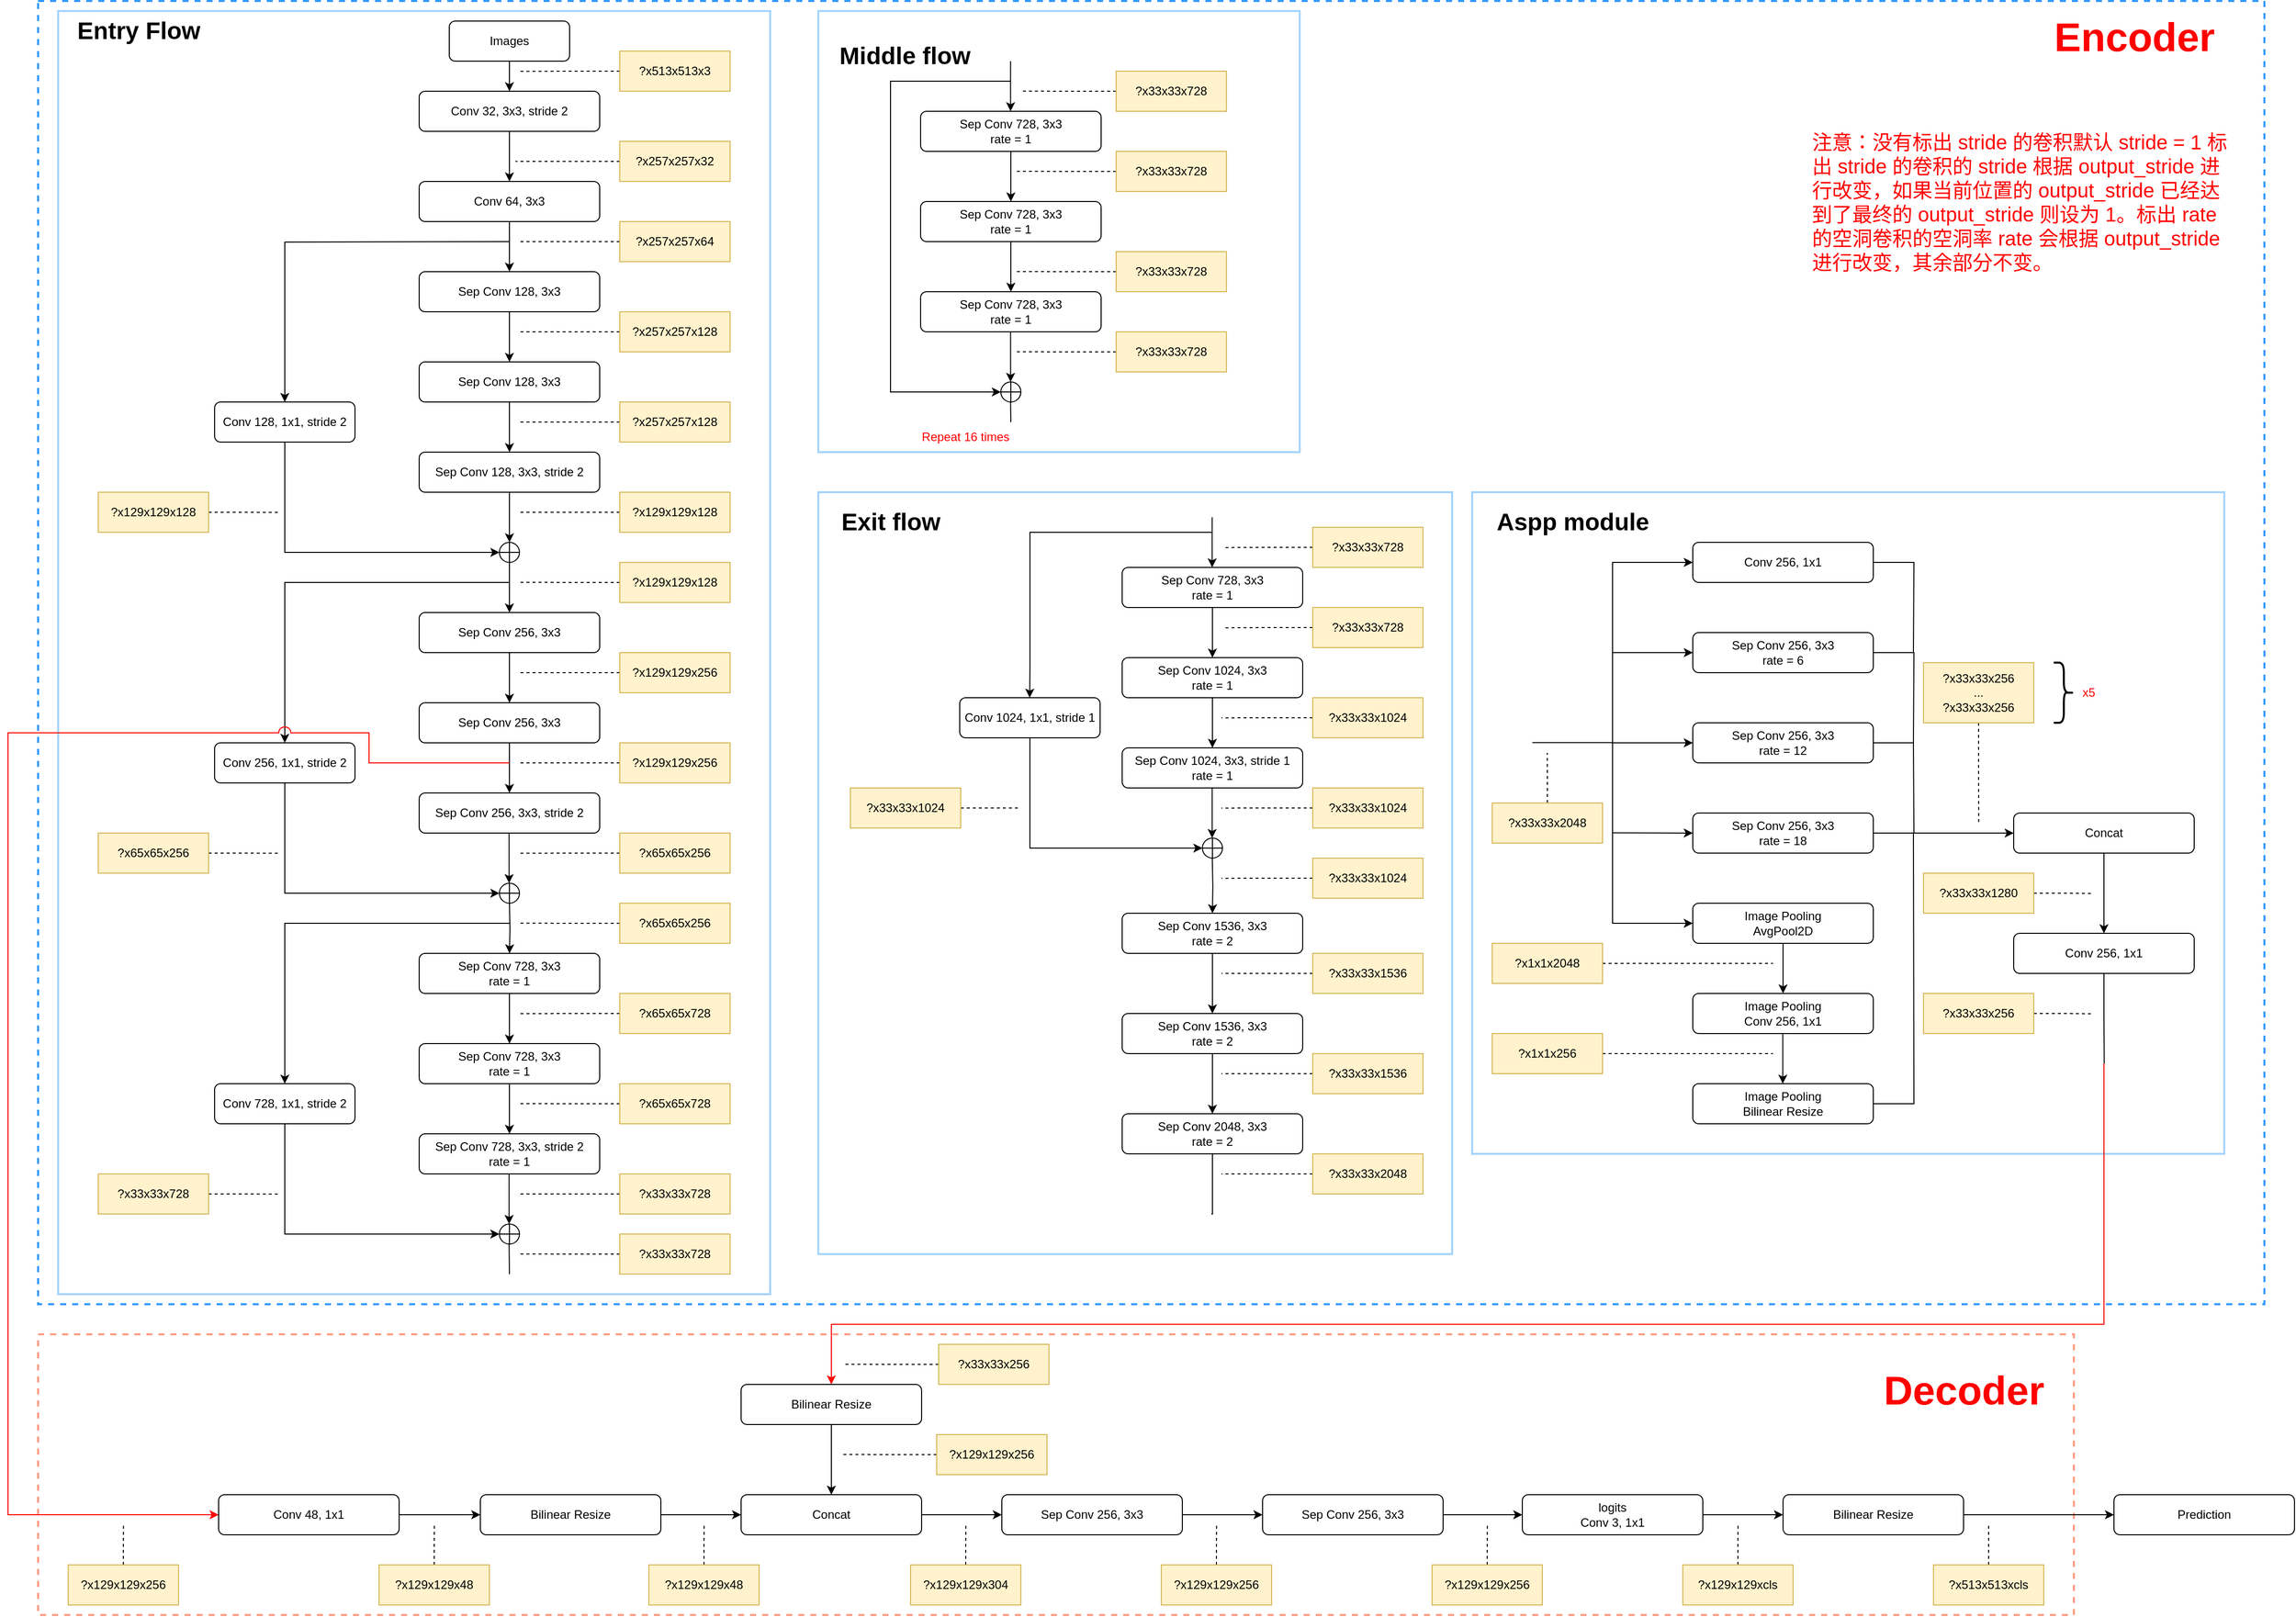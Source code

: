 <mxfile version="19.0.3" type="device"><diagram id="7lxnxzmTdKo8v5tWQtd_" name="第 1 页"><mxGraphModel dx="2061" dy="1224" grid="1" gridSize="10" guides="1" tooltips="1" connect="1" arrows="1" fold="1" page="1" pageScale="1" pageWidth="2336" pageHeight="1654" math="0" shadow="0"><root><mxCell id="0"/><mxCell id="1" parent="0"/><mxCell id="ayvmKIuP0DVyWZzUGujF-298" value="" style="rounded=0;whiteSpace=wrap;html=1;strokeColor=#3399FF;strokeWidth=2;dashed=1;" parent="1" vertex="1"><mxGeometry x="58" y="10" width="2220" height="1300" as="geometry"/></mxCell><mxCell id="ayvmKIuP0DVyWZzUGujF-297" value="" style="rounded=0;whiteSpace=wrap;html=1;strokeColor=#FF9B82;strokeWidth=2;dashed=1;" parent="1" vertex="1"><mxGeometry x="58" y="1340" width="2030" height="280" as="geometry"/></mxCell><mxCell id="ayvmKIuP0DVyWZzUGujF-254" value="" style="rounded=0;whiteSpace=wrap;html=1;strokeColor=#A6D4FC;strokeWidth=2;" parent="1" vertex="1"><mxGeometry x="1488" y="500" width="750" height="660" as="geometry"/></mxCell><mxCell id="ayvmKIuP0DVyWZzUGujF-194" value="" style="rounded=0;whiteSpace=wrap;html=1;strokeColor=#A6D4FC;strokeWidth=2;" parent="1" vertex="1"><mxGeometry x="78" y="20" width="710" height="1280" as="geometry"/></mxCell><mxCell id="ayvmKIuP0DVyWZzUGujF-173" value="" style="rounded=0;whiteSpace=wrap;html=1;strokeColor=#A6D4FC;strokeWidth=2;" parent="1" vertex="1"><mxGeometry x="836" y="500" width="632" height="760" as="geometry"/></mxCell><mxCell id="ayvmKIuP0DVyWZzUGujF-134" value="" style="rounded=0;whiteSpace=wrap;html=1;strokeColor=#A6D4FC;strokeWidth=2;" parent="1" vertex="1"><mxGeometry x="836" y="20" width="480" height="440" as="geometry"/></mxCell><mxCell id="ayvmKIuP0DVyWZzUGujF-11" style="edgeStyle=orthogonalEdgeStyle;rounded=0;orthogonalLoop=1;jettySize=auto;html=1;exitX=0.5;exitY=1;exitDx=0;exitDy=0;entryX=0.5;entryY=0;entryDx=0;entryDy=0;" parent="1" source="ayvmKIuP0DVyWZzUGujF-1" target="ayvmKIuP0DVyWZzUGujF-10" edge="1"><mxGeometry relative="1" as="geometry"/></mxCell><mxCell id="ayvmKIuP0DVyWZzUGujF-1" value="Images" style="rounded=1;whiteSpace=wrap;html=1;" parent="1" vertex="1"><mxGeometry x="468" y="30" width="120" height="40" as="geometry"/></mxCell><mxCell id="ayvmKIuP0DVyWZzUGujF-114" style="edgeStyle=orthogonalEdgeStyle;rounded=0;orthogonalLoop=1;jettySize=auto;html=1;exitX=0;exitY=0.5;exitDx=0;exitDy=0;dashed=1;endArrow=none;endFill=0;" parent="1" source="ayvmKIuP0DVyWZzUGujF-8" edge="1"><mxGeometry relative="1" as="geometry"><mxPoint x="538" y="80.172" as="targetPoint"/></mxGeometry></mxCell><mxCell id="ayvmKIuP0DVyWZzUGujF-8" value="?x513x513x3" style="text;html=1;strokeColor=#d6b656;fillColor=#fff2cc;align=center;verticalAlign=middle;whiteSpace=wrap;rounded=0;" parent="1" vertex="1"><mxGeometry x="638" y="60" width="110" height="40" as="geometry"/></mxCell><mxCell id="ayvmKIuP0DVyWZzUGujF-14" style="edgeStyle=orthogonalEdgeStyle;rounded=0;orthogonalLoop=1;jettySize=auto;html=1;exitX=0.5;exitY=1;exitDx=0;exitDy=0;" parent="1" source="ayvmKIuP0DVyWZzUGujF-10" target="ayvmKIuP0DVyWZzUGujF-13" edge="1"><mxGeometry relative="1" as="geometry"/></mxCell><mxCell id="ayvmKIuP0DVyWZzUGujF-10" value="Conv 32, 3x3, stride 2" style="rounded=1;whiteSpace=wrap;html=1;" parent="1" vertex="1"><mxGeometry x="438" y="100" width="180" height="40" as="geometry"/></mxCell><mxCell id="ayvmKIuP0DVyWZzUGujF-20" value="" style="edgeStyle=orthogonalEdgeStyle;rounded=0;orthogonalLoop=1;jettySize=auto;html=1;" parent="1" source="ayvmKIuP0DVyWZzUGujF-13" target="ayvmKIuP0DVyWZzUGujF-19" edge="1"><mxGeometry relative="1" as="geometry"/></mxCell><mxCell id="ayvmKIuP0DVyWZzUGujF-13" value="Conv 64, 3x3" style="rounded=1;whiteSpace=wrap;html=1;" parent="1" vertex="1"><mxGeometry x="438" y="190" width="180" height="40" as="geometry"/></mxCell><mxCell id="ayvmKIuP0DVyWZzUGujF-35" style="edgeStyle=orthogonalEdgeStyle;rounded=0;orthogonalLoop=1;jettySize=auto;html=1;exitX=0;exitY=0.5;exitDx=0;exitDy=0;endArrow=none;endFill=0;dashed=1;" parent="1" source="ayvmKIuP0DVyWZzUGujF-15" edge="1"><mxGeometry relative="1" as="geometry"><mxPoint x="534" y="170" as="targetPoint"/></mxGeometry></mxCell><mxCell id="ayvmKIuP0DVyWZzUGujF-15" value="?x257x257x32" style="text;html=1;strokeColor=#d6b656;fillColor=#fff2cc;align=center;verticalAlign=middle;whiteSpace=wrap;rounded=0;" parent="1" vertex="1"><mxGeometry x="638" y="150" width="110" height="40" as="geometry"/></mxCell><mxCell id="ayvmKIuP0DVyWZzUGujF-60" value="" style="edgeStyle=orthogonalEdgeStyle;rounded=0;orthogonalLoop=1;jettySize=auto;html=1;endArrow=classic;endFill=1;" parent="1" source="ayvmKIuP0DVyWZzUGujF-18" target="ayvmKIuP0DVyWZzUGujF-59" edge="1"><mxGeometry relative="1" as="geometry"/></mxCell><mxCell id="ayvmKIuP0DVyWZzUGujF-18" value="" style="verticalLabelPosition=bottom;verticalAlign=top;html=1;shape=mxgraph.flowchart.summing_function;strokeColor=default;" parent="1" vertex="1"><mxGeometry x="518" y="550" width="20" height="20" as="geometry"/></mxCell><mxCell id="ayvmKIuP0DVyWZzUGujF-22" value="" style="edgeStyle=orthogonalEdgeStyle;rounded=0;orthogonalLoop=1;jettySize=auto;html=1;" parent="1" source="ayvmKIuP0DVyWZzUGujF-19" target="ayvmKIuP0DVyWZzUGujF-21" edge="1"><mxGeometry relative="1" as="geometry"/></mxCell><mxCell id="ayvmKIuP0DVyWZzUGujF-27" value="" style="edgeStyle=orthogonalEdgeStyle;rounded=0;orthogonalLoop=1;jettySize=auto;html=1;" parent="1" target="ayvmKIuP0DVyWZzUGujF-26" edge="1"><mxGeometry relative="1" as="geometry"><mxPoint x="528" y="250" as="sourcePoint"/></mxGeometry></mxCell><mxCell id="ayvmKIuP0DVyWZzUGujF-19" value="Sep Conv 128, 3x3" style="rounded=1;whiteSpace=wrap;html=1;" parent="1" vertex="1"><mxGeometry x="438" y="280" width="180" height="40" as="geometry"/></mxCell><mxCell id="ayvmKIuP0DVyWZzUGujF-25" value="" style="edgeStyle=orthogonalEdgeStyle;rounded=0;orthogonalLoop=1;jettySize=auto;html=1;" parent="1" source="ayvmKIuP0DVyWZzUGujF-21" target="ayvmKIuP0DVyWZzUGujF-24" edge="1"><mxGeometry relative="1" as="geometry"/></mxCell><mxCell id="ayvmKIuP0DVyWZzUGujF-21" value="Sep Conv 128, 3x3" style="rounded=1;whiteSpace=wrap;html=1;" parent="1" vertex="1"><mxGeometry x="438" y="370" width="180" height="40" as="geometry"/></mxCell><mxCell id="ayvmKIuP0DVyWZzUGujF-29" style="edgeStyle=orthogonalEdgeStyle;rounded=0;orthogonalLoop=1;jettySize=auto;html=1;exitX=0.5;exitY=1;exitDx=0;exitDy=0;entryX=0.5;entryY=0;entryDx=0;entryDy=0;entryPerimeter=0;" parent="1" source="ayvmKIuP0DVyWZzUGujF-24" target="ayvmKIuP0DVyWZzUGujF-18" edge="1"><mxGeometry relative="1" as="geometry"><mxPoint x="528" y="530" as="targetPoint"/></mxGeometry></mxCell><mxCell id="ayvmKIuP0DVyWZzUGujF-24" value="Sep Conv 128, 3x3, stride 2" style="rounded=1;whiteSpace=wrap;html=1;" parent="1" vertex="1"><mxGeometry x="438" y="460" width="180" height="40" as="geometry"/></mxCell><mxCell id="ayvmKIuP0DVyWZzUGujF-28" style="edgeStyle=orthogonalEdgeStyle;rounded=0;orthogonalLoop=1;jettySize=auto;html=1;exitX=0.5;exitY=1;exitDx=0;exitDy=0;entryX=0;entryY=0.5;entryDx=0;entryDy=0;entryPerimeter=0;" parent="1" source="ayvmKIuP0DVyWZzUGujF-26" target="ayvmKIuP0DVyWZzUGujF-18" edge="1"><mxGeometry relative="1" as="geometry"/></mxCell><mxCell id="ayvmKIuP0DVyWZzUGujF-26" value="Conv 128, 1x1, stride 2" style="rounded=1;whiteSpace=wrap;html=1;" parent="1" vertex="1"><mxGeometry x="234" y="410" width="140" height="40" as="geometry"/></mxCell><mxCell id="ayvmKIuP0DVyWZzUGujF-38" style="edgeStyle=orthogonalEdgeStyle;rounded=0;orthogonalLoop=1;jettySize=auto;html=1;exitX=0;exitY=0.5;exitDx=0;exitDy=0;dashed=1;endArrow=none;endFill=0;" parent="1" source="ayvmKIuP0DVyWZzUGujF-36" edge="1"><mxGeometry relative="1" as="geometry"><mxPoint x="538" y="250" as="targetPoint"/></mxGeometry></mxCell><mxCell id="ayvmKIuP0DVyWZzUGujF-36" value="?x257x257x64" style="text;html=1;strokeColor=#d6b656;fillColor=#fff2cc;align=center;verticalAlign=middle;whiteSpace=wrap;rounded=0;" parent="1" vertex="1"><mxGeometry x="638" y="230" width="110" height="40" as="geometry"/></mxCell><mxCell id="ayvmKIuP0DVyWZzUGujF-48" style="edgeStyle=orthogonalEdgeStyle;rounded=0;orthogonalLoop=1;jettySize=auto;html=1;exitX=0;exitY=0.5;exitDx=0;exitDy=0;dashed=1;endArrow=none;endFill=0;" parent="1" source="ayvmKIuP0DVyWZzUGujF-46" edge="1"><mxGeometry relative="1" as="geometry"><mxPoint x="538" y="340" as="targetPoint"/></mxGeometry></mxCell><mxCell id="ayvmKIuP0DVyWZzUGujF-46" value="?x257x257x128" style="text;html=1;strokeColor=#d6b656;fillColor=#fff2cc;align=center;verticalAlign=middle;whiteSpace=wrap;rounded=0;" parent="1" vertex="1"><mxGeometry x="638" y="320" width="110" height="40" as="geometry"/></mxCell><mxCell id="ayvmKIuP0DVyWZzUGujF-51" style="edgeStyle=orthogonalEdgeStyle;rounded=0;orthogonalLoop=1;jettySize=auto;html=1;exitX=0;exitY=0.5;exitDx=0;exitDy=0;dashed=1;endArrow=none;endFill=0;" parent="1" source="ayvmKIuP0DVyWZzUGujF-49" edge="1"><mxGeometry relative="1" as="geometry"><mxPoint x="538" y="430" as="targetPoint"/></mxGeometry></mxCell><mxCell id="ayvmKIuP0DVyWZzUGujF-49" value="?x257x257x128" style="text;html=1;strokeColor=#d6b656;fillColor=#fff2cc;align=center;verticalAlign=middle;whiteSpace=wrap;rounded=0;" parent="1" vertex="1"><mxGeometry x="638" y="410" width="110" height="40" as="geometry"/></mxCell><mxCell id="ayvmKIuP0DVyWZzUGujF-54" style="edgeStyle=orthogonalEdgeStyle;rounded=0;orthogonalLoop=1;jettySize=auto;html=1;exitX=0;exitY=0.5;exitDx=0;exitDy=0;dashed=1;endArrow=none;endFill=0;" parent="1" source="ayvmKIuP0DVyWZzUGujF-52" edge="1"><mxGeometry relative="1" as="geometry"><mxPoint x="538" y="520" as="targetPoint"/></mxGeometry></mxCell><mxCell id="ayvmKIuP0DVyWZzUGujF-52" value="?x129x129x128" style="text;html=1;strokeColor=#d6b656;fillColor=#fff2cc;align=center;verticalAlign=middle;whiteSpace=wrap;rounded=0;" parent="1" vertex="1"><mxGeometry x="638" y="500" width="110" height="40" as="geometry"/></mxCell><mxCell id="ayvmKIuP0DVyWZzUGujF-56" style="edgeStyle=orthogonalEdgeStyle;rounded=0;orthogonalLoop=1;jettySize=auto;html=1;exitX=1;exitY=0.5;exitDx=0;exitDy=0;dashed=1;endArrow=none;endFill=0;" parent="1" source="ayvmKIuP0DVyWZzUGujF-55" edge="1"><mxGeometry relative="1" as="geometry"><mxPoint x="298.0" y="520.172" as="targetPoint"/></mxGeometry></mxCell><mxCell id="ayvmKIuP0DVyWZzUGujF-55" value="?x129x129x128" style="text;html=1;strokeColor=#d6b656;fillColor=#fff2cc;align=center;verticalAlign=middle;whiteSpace=wrap;rounded=0;" parent="1" vertex="1"><mxGeometry x="118" y="500" width="110" height="40" as="geometry"/></mxCell><mxCell id="ayvmKIuP0DVyWZzUGujF-65" value="" style="edgeStyle=orthogonalEdgeStyle;rounded=0;orthogonalLoop=1;jettySize=auto;html=1;endArrow=classic;endFill=1;" parent="1" source="ayvmKIuP0DVyWZzUGujF-59" target="ayvmKIuP0DVyWZzUGujF-64" edge="1"><mxGeometry relative="1" as="geometry"/></mxCell><mxCell id="ayvmKIuP0DVyWZzUGujF-59" value="Sep Conv 256, 3x3" style="rounded=1;whiteSpace=wrap;html=1;" parent="1" vertex="1"><mxGeometry x="438" y="620" width="180" height="40" as="geometry"/></mxCell><mxCell id="ayvmKIuP0DVyWZzUGujF-83" style="edgeStyle=orthogonalEdgeStyle;rounded=0;orthogonalLoop=1;jettySize=auto;html=1;exitX=0;exitY=0.5;exitDx=0;exitDy=0;endArrow=none;endFill=0;dashed=1;" parent="1" source="ayvmKIuP0DVyWZzUGujF-61" edge="1"><mxGeometry relative="1" as="geometry"><mxPoint x="538" y="589.828" as="targetPoint"/></mxGeometry></mxCell><mxCell id="ayvmKIuP0DVyWZzUGujF-61" value="?x129x129x128" style="text;html=1;strokeColor=#d6b656;fillColor=#fff2cc;align=center;verticalAlign=middle;whiteSpace=wrap;rounded=0;" parent="1" vertex="1"><mxGeometry x="638" y="570" width="110" height="40" as="geometry"/></mxCell><mxCell id="ayvmKIuP0DVyWZzUGujF-67" value="" style="edgeStyle=orthogonalEdgeStyle;rounded=0;orthogonalLoop=1;jettySize=auto;html=1;endArrow=classic;endFill=1;" parent="1" source="ayvmKIuP0DVyWZzUGujF-64" target="ayvmKIuP0DVyWZzUGujF-66" edge="1"><mxGeometry relative="1" as="geometry"/></mxCell><mxCell id="ayvmKIuP0DVyWZzUGujF-64" value="Sep Conv 256, 3x3" style="rounded=1;whiteSpace=wrap;html=1;" parent="1" vertex="1"><mxGeometry x="438" y="710" width="180" height="40" as="geometry"/></mxCell><mxCell id="ayvmKIuP0DVyWZzUGujF-66" value="Sep Conv 256, 3x3, stride 2" style="rounded=1;whiteSpace=wrap;html=1;" parent="1" vertex="1"><mxGeometry x="438" y="800" width="180" height="40" as="geometry"/></mxCell><mxCell id="ayvmKIuP0DVyWZzUGujF-72" style="edgeStyle=orthogonalEdgeStyle;rounded=0;orthogonalLoop=1;jettySize=auto;html=1;exitX=0.5;exitY=1;exitDx=0;exitDy=0;entryX=0;entryY=0.5;entryDx=0;entryDy=0;entryPerimeter=0;endArrow=classic;endFill=1;" parent="1" source="ayvmKIuP0DVyWZzUGujF-68" target="ayvmKIuP0DVyWZzUGujF-70" edge="1"><mxGeometry relative="1" as="geometry"/></mxCell><mxCell id="ayvmKIuP0DVyWZzUGujF-68" value="Conv 256, 1x1, stride 2" style="rounded=1;whiteSpace=wrap;html=1;" parent="1" vertex="1"><mxGeometry x="234" y="750" width="140" height="40" as="geometry"/></mxCell><mxCell id="ayvmKIuP0DVyWZzUGujF-69" value="" style="endArrow=classic;html=1;rounded=0;endFill=1;entryX=0.5;entryY=0;entryDx=0;entryDy=0;" parent="1" target="ayvmKIuP0DVyWZzUGujF-68" edge="1"><mxGeometry width="50" height="50" relative="1" as="geometry"><mxPoint x="528" y="590" as="sourcePoint"/><mxPoint x="528" y="590" as="targetPoint"/><Array as="points"><mxPoint x="304" y="590"/></Array></mxGeometry></mxCell><mxCell id="ayvmKIuP0DVyWZzUGujF-70" value="" style="verticalLabelPosition=bottom;verticalAlign=top;html=1;shape=mxgraph.flowchart.summing_function;strokeColor=default;" parent="1" vertex="1"><mxGeometry x="518" y="890" width="20" height="20" as="geometry"/></mxCell><mxCell id="ayvmKIuP0DVyWZzUGujF-71" value="" style="edgeStyle=orthogonalEdgeStyle;rounded=0;orthogonalLoop=1;jettySize=auto;html=1;endArrow=classic;endFill=1;" parent="1" edge="1"><mxGeometry relative="1" as="geometry"><mxPoint x="527.66" y="840" as="sourcePoint"/><mxPoint x="527.66" y="890" as="targetPoint"/></mxGeometry></mxCell><mxCell id="ayvmKIuP0DVyWZzUGujF-74" style="edgeStyle=orthogonalEdgeStyle;rounded=0;orthogonalLoop=1;jettySize=auto;html=1;exitX=1;exitY=0.5;exitDx=0;exitDy=0;endArrow=none;endFill=0;dashed=1;" parent="1" source="ayvmKIuP0DVyWZzUGujF-73" edge="1"><mxGeometry relative="1" as="geometry"><mxPoint x="298" y="860.172" as="targetPoint"/></mxGeometry></mxCell><mxCell id="ayvmKIuP0DVyWZzUGujF-73" value="?x65x65x256" style="text;html=1;strokeColor=#d6b656;fillColor=#fff2cc;align=center;verticalAlign=middle;whiteSpace=wrap;rounded=0;" parent="1" vertex="1"><mxGeometry x="118" y="840" width="110" height="40" as="geometry"/></mxCell><mxCell id="ayvmKIuP0DVyWZzUGujF-193" style="edgeStyle=orthogonalEdgeStyle;rounded=0;orthogonalLoop=1;jettySize=auto;html=1;exitX=0;exitY=0.5;exitDx=0;exitDy=0;dashed=1;fontColor=#FF0000;endArrow=none;endFill=0;" parent="1" source="ayvmKIuP0DVyWZzUGujF-78" edge="1"><mxGeometry relative="1" as="geometry"><mxPoint x="538" y="679.949" as="targetPoint"/></mxGeometry></mxCell><mxCell id="ayvmKIuP0DVyWZzUGujF-78" value="?x129x129x256" style="text;html=1;strokeColor=#d6b656;fillColor=#fff2cc;align=center;verticalAlign=middle;whiteSpace=wrap;rounded=0;" parent="1" vertex="1"><mxGeometry x="638" y="660" width="110" height="40" as="geometry"/></mxCell><mxCell id="ayvmKIuP0DVyWZzUGujF-192" style="edgeStyle=orthogonalEdgeStyle;rounded=0;orthogonalLoop=1;jettySize=auto;html=1;exitX=0;exitY=0.5;exitDx=0;exitDy=0;dashed=1;fontColor=#FF0000;endArrow=none;endFill=0;" parent="1" source="ayvmKIuP0DVyWZzUGujF-80" edge="1"><mxGeometry relative="1" as="geometry"><mxPoint x="538" y="770" as="targetPoint"/></mxGeometry></mxCell><mxCell id="ayvmKIuP0DVyWZzUGujF-80" value="?x129x129x256" style="text;html=1;strokeColor=#d6b656;fillColor=#fff2cc;align=center;verticalAlign=middle;whiteSpace=wrap;rounded=0;" parent="1" vertex="1"><mxGeometry x="638" y="750" width="110" height="40" as="geometry"/></mxCell><mxCell id="ayvmKIuP0DVyWZzUGujF-96" style="edgeStyle=orthogonalEdgeStyle;rounded=0;orthogonalLoop=1;jettySize=auto;html=1;exitX=0;exitY=0.5;exitDx=0;exitDy=0;dashed=1;endArrow=none;endFill=0;" parent="1" source="ayvmKIuP0DVyWZzUGujF-81" edge="1"><mxGeometry relative="1" as="geometry"><mxPoint x="538" y="860.172" as="targetPoint"/></mxGeometry></mxCell><mxCell id="ayvmKIuP0DVyWZzUGujF-81" value="?x65x65x256" style="text;html=1;strokeColor=#d6b656;fillColor=#fff2cc;align=center;verticalAlign=middle;whiteSpace=wrap;rounded=0;" parent="1" vertex="1"><mxGeometry x="638" y="840" width="110" height="40" as="geometry"/></mxCell><mxCell id="ayvmKIuP0DVyWZzUGujF-84" value="" style="edgeStyle=orthogonalEdgeStyle;rounded=0;orthogonalLoop=1;jettySize=auto;html=1;endArrow=classic;endFill=1;" parent="1" target="ayvmKIuP0DVyWZzUGujF-86" edge="1"><mxGeometry relative="1" as="geometry"><mxPoint x="528" y="910" as="sourcePoint"/></mxGeometry></mxCell><mxCell id="ayvmKIuP0DVyWZzUGujF-85" value="" style="edgeStyle=orthogonalEdgeStyle;rounded=0;orthogonalLoop=1;jettySize=auto;html=1;endArrow=classic;endFill=1;" parent="1" source="ayvmKIuP0DVyWZzUGujF-86" target="ayvmKIuP0DVyWZzUGujF-88" edge="1"><mxGeometry relative="1" as="geometry"/></mxCell><mxCell id="ayvmKIuP0DVyWZzUGujF-86" value="Sep Conv 728, 3x3&lt;br&gt;rate = 1" style="rounded=1;whiteSpace=wrap;html=1;" parent="1" vertex="1"><mxGeometry x="438" y="960" width="180" height="40" as="geometry"/></mxCell><mxCell id="ayvmKIuP0DVyWZzUGujF-87" value="" style="edgeStyle=orthogonalEdgeStyle;rounded=0;orthogonalLoop=1;jettySize=auto;html=1;endArrow=classic;endFill=1;" parent="1" source="ayvmKIuP0DVyWZzUGujF-88" target="ayvmKIuP0DVyWZzUGujF-89" edge="1"><mxGeometry relative="1" as="geometry"/></mxCell><mxCell id="ayvmKIuP0DVyWZzUGujF-88" value="Sep Conv 728, 3x3&lt;br&gt;rate = 1" style="rounded=1;whiteSpace=wrap;html=1;" parent="1" vertex="1"><mxGeometry x="438" y="1050" width="180" height="40" as="geometry"/></mxCell><mxCell id="ayvmKIuP0DVyWZzUGujF-89" value="Sep Conv 728, 3x3, stride 2&lt;br&gt;rate = 1" style="rounded=1;whiteSpace=wrap;html=1;" parent="1" vertex="1"><mxGeometry x="438" y="1140" width="180" height="40" as="geometry"/></mxCell><mxCell id="ayvmKIuP0DVyWZzUGujF-90" style="edgeStyle=orthogonalEdgeStyle;rounded=0;orthogonalLoop=1;jettySize=auto;html=1;exitX=0.5;exitY=1;exitDx=0;exitDy=0;entryX=0;entryY=0.5;entryDx=0;entryDy=0;entryPerimeter=0;endArrow=classic;endFill=1;" parent="1" source="ayvmKIuP0DVyWZzUGujF-91" target="ayvmKIuP0DVyWZzUGujF-93" edge="1"><mxGeometry relative="1" as="geometry"/></mxCell><mxCell id="ayvmKIuP0DVyWZzUGujF-91" value="Conv 728, 1x1, stride 2" style="rounded=1;whiteSpace=wrap;html=1;" parent="1" vertex="1"><mxGeometry x="234" y="1090" width="140" height="40" as="geometry"/></mxCell><mxCell id="ayvmKIuP0DVyWZzUGujF-92" value="" style="endArrow=classic;html=1;rounded=0;endFill=1;entryX=0.5;entryY=0;entryDx=0;entryDy=0;" parent="1" target="ayvmKIuP0DVyWZzUGujF-91" edge="1"><mxGeometry width="50" height="50" relative="1" as="geometry"><mxPoint x="528" y="930" as="sourcePoint"/><mxPoint x="528" y="930" as="targetPoint"/><Array as="points"><mxPoint x="304" y="930"/></Array></mxGeometry></mxCell><mxCell id="ayvmKIuP0DVyWZzUGujF-93" value="" style="verticalLabelPosition=bottom;verticalAlign=top;html=1;shape=mxgraph.flowchart.summing_function;strokeColor=default;" parent="1" vertex="1"><mxGeometry x="518" y="1230" width="20" height="20" as="geometry"/></mxCell><mxCell id="ayvmKIuP0DVyWZzUGujF-94" value="" style="edgeStyle=orthogonalEdgeStyle;rounded=0;orthogonalLoop=1;jettySize=auto;html=1;endArrow=classic;endFill=1;" parent="1" edge="1"><mxGeometry relative="1" as="geometry"><mxPoint x="527.66" y="1180" as="sourcePoint"/><mxPoint x="527.66" y="1230" as="targetPoint"/></mxGeometry></mxCell><mxCell id="ayvmKIuP0DVyWZzUGujF-95" value="" style="edgeStyle=orthogonalEdgeStyle;rounded=0;orthogonalLoop=1;jettySize=auto;html=1;endArrow=none;endFill=0;" parent="1" edge="1"><mxGeometry relative="1" as="geometry"><mxPoint x="527.66" y="1250" as="sourcePoint"/><mxPoint x="528" y="1280" as="targetPoint"/></mxGeometry></mxCell><mxCell id="ayvmKIuP0DVyWZzUGujF-99" style="edgeStyle=orthogonalEdgeStyle;rounded=0;orthogonalLoop=1;jettySize=auto;html=1;exitX=0;exitY=0.5;exitDx=0;exitDy=0;dashed=1;endArrow=none;endFill=0;" parent="1" source="ayvmKIuP0DVyWZzUGujF-97" edge="1"><mxGeometry relative="1" as="geometry"><mxPoint x="538" y="929.828" as="targetPoint"/></mxGeometry></mxCell><mxCell id="ayvmKIuP0DVyWZzUGujF-97" value="?x65x65x256" style="text;html=1;strokeColor=#d6b656;fillColor=#fff2cc;align=center;verticalAlign=middle;whiteSpace=wrap;rounded=0;" parent="1" vertex="1"><mxGeometry x="638" y="910" width="110" height="40" as="geometry"/></mxCell><mxCell id="ayvmKIuP0DVyWZzUGujF-109" style="edgeStyle=orthogonalEdgeStyle;rounded=0;orthogonalLoop=1;jettySize=auto;html=1;exitX=0;exitY=0.5;exitDx=0;exitDy=0;dashed=1;endArrow=none;endFill=0;" parent="1" source="ayvmKIuP0DVyWZzUGujF-100" edge="1"><mxGeometry relative="1" as="geometry"><mxPoint x="538" y="1020.172" as="targetPoint"/></mxGeometry></mxCell><mxCell id="ayvmKIuP0DVyWZzUGujF-100" value="?x65x65x728" style="text;html=1;strokeColor=#d6b656;fillColor=#fff2cc;align=center;verticalAlign=middle;whiteSpace=wrap;rounded=0;" parent="1" vertex="1"><mxGeometry x="638" y="1000" width="110" height="40" as="geometry"/></mxCell><mxCell id="ayvmKIuP0DVyWZzUGujF-108" style="edgeStyle=orthogonalEdgeStyle;rounded=0;orthogonalLoop=1;jettySize=auto;html=1;exitX=0;exitY=0.5;exitDx=0;exitDy=0;dashed=1;endArrow=none;endFill=0;" parent="1" source="ayvmKIuP0DVyWZzUGujF-102" edge="1"><mxGeometry relative="1" as="geometry"><mxPoint x="538" y="1109.828" as="targetPoint"/></mxGeometry></mxCell><mxCell id="ayvmKIuP0DVyWZzUGujF-102" value="?x65x65x728" style="text;html=1;strokeColor=#d6b656;fillColor=#fff2cc;align=center;verticalAlign=middle;whiteSpace=wrap;rounded=0;" parent="1" vertex="1"><mxGeometry x="638" y="1090" width="110" height="40" as="geometry"/></mxCell><mxCell id="ayvmKIuP0DVyWZzUGujF-107" style="edgeStyle=orthogonalEdgeStyle;rounded=0;orthogonalLoop=1;jettySize=auto;html=1;exitX=0;exitY=0.5;exitDx=0;exitDy=0;dashed=1;endArrow=none;endFill=0;" parent="1" source="ayvmKIuP0DVyWZzUGujF-104" edge="1"><mxGeometry relative="1" as="geometry"><mxPoint x="538" y="1200" as="targetPoint"/></mxGeometry></mxCell><mxCell id="ayvmKIuP0DVyWZzUGujF-104" value="?x33x33x728" style="text;html=1;strokeColor=#d6b656;fillColor=#fff2cc;align=center;verticalAlign=middle;whiteSpace=wrap;rounded=0;" parent="1" vertex="1"><mxGeometry x="638" y="1180" width="110" height="40" as="geometry"/></mxCell><mxCell id="ayvmKIuP0DVyWZzUGujF-111" style="edgeStyle=orthogonalEdgeStyle;rounded=0;orthogonalLoop=1;jettySize=auto;html=1;exitX=1;exitY=0.5;exitDx=0;exitDy=0;dashed=1;endArrow=none;endFill=0;" parent="1" source="ayvmKIuP0DVyWZzUGujF-110" edge="1"><mxGeometry relative="1" as="geometry"><mxPoint x="298" y="1200.172" as="targetPoint"/></mxGeometry></mxCell><mxCell id="ayvmKIuP0DVyWZzUGujF-110" value="?x33x33x728" style="text;html=1;strokeColor=#d6b656;fillColor=#fff2cc;align=center;verticalAlign=middle;whiteSpace=wrap;rounded=0;" parent="1" vertex="1"><mxGeometry x="118" y="1180" width="110" height="40" as="geometry"/></mxCell><mxCell id="ayvmKIuP0DVyWZzUGujF-113" style="edgeStyle=orthogonalEdgeStyle;rounded=0;orthogonalLoop=1;jettySize=auto;html=1;exitX=0;exitY=0.5;exitDx=0;exitDy=0;dashed=1;endArrow=none;endFill=0;" parent="1" source="ayvmKIuP0DVyWZzUGujF-112" edge="1"><mxGeometry relative="1" as="geometry"><mxPoint x="538" y="1259.828" as="targetPoint"/></mxGeometry></mxCell><mxCell id="ayvmKIuP0DVyWZzUGujF-112" value="?x33x33x728" style="text;html=1;strokeColor=#d6b656;fillColor=#fff2cc;align=center;verticalAlign=middle;whiteSpace=wrap;rounded=0;" parent="1" vertex="1"><mxGeometry x="638" y="1240" width="110" height="40" as="geometry"/></mxCell><mxCell id="ayvmKIuP0DVyWZzUGujF-118" value="" style="edgeStyle=orthogonalEdgeStyle;rounded=0;orthogonalLoop=1;jettySize=auto;html=1;endArrow=classic;endFill=1;" parent="1" source="ayvmKIuP0DVyWZzUGujF-115" target="ayvmKIuP0DVyWZzUGujF-117" edge="1"><mxGeometry relative="1" as="geometry"/></mxCell><mxCell id="ayvmKIuP0DVyWZzUGujF-115" value="Sep Conv 728, 3x3&lt;br&gt;rate = 1" style="rounded=1;whiteSpace=wrap;html=1;" parent="1" vertex="1"><mxGeometry x="938" y="120" width="180" height="40" as="geometry"/></mxCell><mxCell id="ayvmKIuP0DVyWZzUGujF-120" value="" style="edgeStyle=orthogonalEdgeStyle;rounded=0;orthogonalLoop=1;jettySize=auto;html=1;endArrow=classic;endFill=1;" parent="1" source="ayvmKIuP0DVyWZzUGujF-117" target="ayvmKIuP0DVyWZzUGujF-119" edge="1"><mxGeometry relative="1" as="geometry"/></mxCell><mxCell id="ayvmKIuP0DVyWZzUGujF-117" value="Sep Conv 728, 3x3&lt;br&gt;rate = 1" style="rounded=1;whiteSpace=wrap;html=1;" parent="1" vertex="1"><mxGeometry x="938" y="210" width="180" height="40" as="geometry"/></mxCell><mxCell id="ayvmKIuP0DVyWZzUGujF-119" value="Sep Conv 728, 3x3&lt;br&gt;rate = 1" style="rounded=1;whiteSpace=wrap;html=1;" parent="1" vertex="1"><mxGeometry x="938" y="300" width="180" height="40" as="geometry"/></mxCell><mxCell id="ayvmKIuP0DVyWZzUGujF-121" value="" style="edgeStyle=orthogonalEdgeStyle;rounded=0;orthogonalLoop=1;jettySize=auto;html=1;endArrow=classic;endFill=1;" parent="1" edge="1"><mxGeometry relative="1" as="geometry"><mxPoint x="1027.73" y="70" as="sourcePoint"/><mxPoint x="1027.73" y="120" as="targetPoint"/><Array as="points"><mxPoint x="1028" y="90"/><mxPoint x="1028" y="90"/></Array></mxGeometry></mxCell><mxCell id="ayvmKIuP0DVyWZzUGujF-167" style="edgeStyle=orthogonalEdgeStyle;rounded=0;orthogonalLoop=1;jettySize=auto;html=1;exitX=0;exitY=0.5;exitDx=0;exitDy=0;dashed=1;fontColor=#FF0000;endArrow=none;endFill=0;" parent="1" source="ayvmKIuP0DVyWZzUGujF-122" edge="1"><mxGeometry relative="1" as="geometry"><mxPoint x="1038" y="99.857" as="targetPoint"/></mxGeometry></mxCell><mxCell id="ayvmKIuP0DVyWZzUGujF-122" value="?x33x33x728" style="text;html=1;strokeColor=#d6b656;fillColor=#fff2cc;align=center;verticalAlign=middle;whiteSpace=wrap;rounded=0;" parent="1" vertex="1"><mxGeometry x="1133" y="80" width="110" height="40" as="geometry"/></mxCell><mxCell id="ayvmKIuP0DVyWZzUGujF-124" value="" style="verticalLabelPosition=bottom;verticalAlign=top;html=1;shape=mxgraph.flowchart.summing_function;strokeColor=default;" parent="1" vertex="1"><mxGeometry x="1018" y="390" width="20" height="20" as="geometry"/></mxCell><mxCell id="ayvmKIuP0DVyWZzUGujF-125" value="" style="edgeStyle=orthogonalEdgeStyle;rounded=0;orthogonalLoop=1;jettySize=auto;html=1;endArrow=classic;endFill=1;" parent="1" edge="1"><mxGeometry relative="1" as="geometry"><mxPoint x="1027.73" y="340" as="sourcePoint"/><mxPoint x="1027.73" y="390" as="targetPoint"/></mxGeometry></mxCell><mxCell id="ayvmKIuP0DVyWZzUGujF-126" value="" style="edgeStyle=orthogonalEdgeStyle;rounded=0;orthogonalLoop=1;jettySize=auto;html=1;endArrow=classic;endFill=1;entryX=0;entryY=0.5;entryDx=0;entryDy=0;entryPerimeter=0;" parent="1" target="ayvmKIuP0DVyWZzUGujF-124" edge="1"><mxGeometry relative="1" as="geometry"><mxPoint x="1028" y="90" as="sourcePoint"/><mxPoint x="908" y="400" as="targetPoint"/><Array as="points"><mxPoint x="1018" y="90"/><mxPoint x="908" y="90"/><mxPoint x="908" y="400"/></Array></mxGeometry></mxCell><mxCell id="ayvmKIuP0DVyWZzUGujF-128" value="" style="edgeStyle=orthogonalEdgeStyle;rounded=0;orthogonalLoop=1;jettySize=auto;html=1;endArrow=none;endFill=0;" parent="1" edge="1"><mxGeometry relative="1" as="geometry"><mxPoint x="1027.73" y="410" as="sourcePoint"/><mxPoint x="1028" y="430" as="targetPoint"/></mxGeometry></mxCell><mxCell id="ayvmKIuP0DVyWZzUGujF-168" style="edgeStyle=orthogonalEdgeStyle;rounded=0;orthogonalLoop=1;jettySize=auto;html=1;exitX=0;exitY=0.5;exitDx=0;exitDy=0;dashed=1;fontColor=#FF0000;endArrow=none;endFill=0;" parent="1" source="ayvmKIuP0DVyWZzUGujF-129" edge="1"><mxGeometry relative="1" as="geometry"><mxPoint x="1033" y="359.857" as="targetPoint"/></mxGeometry></mxCell><mxCell id="ayvmKIuP0DVyWZzUGujF-129" value="?x33x33x728" style="text;html=1;strokeColor=#d6b656;fillColor=#fff2cc;align=center;verticalAlign=middle;whiteSpace=wrap;rounded=0;" parent="1" vertex="1"><mxGeometry x="1133" y="340" width="110" height="40" as="geometry"/></mxCell><mxCell id="ayvmKIuP0DVyWZzUGujF-133" value="Entry Flow" style="text;strokeColor=none;fillColor=none;html=1;fontSize=24;fontStyle=1;verticalAlign=middle;align=center;" parent="1" vertex="1"><mxGeometry x="88" y="20" width="140" height="40" as="geometry"/></mxCell><mxCell id="ayvmKIuP0DVyWZzUGujF-135" value="Middle flow" style="text;strokeColor=none;fillColor=none;html=1;fontSize=24;fontStyle=1;verticalAlign=middle;align=center;" parent="1" vertex="1"><mxGeometry x="847" y="45" width="150" height="40" as="geometry"/></mxCell><mxCell id="ayvmKIuP0DVyWZzUGujF-136" value="Repeat 16 times" style="text;html=1;strokeColor=none;fillColor=none;align=center;verticalAlign=middle;whiteSpace=wrap;rounded=0;fontColor=#FF0000;" parent="1" vertex="1"><mxGeometry x="898" y="430" width="170" height="30" as="geometry"/></mxCell><mxCell id="ayvmKIuP0DVyWZzUGujF-137" value="" style="edgeStyle=orthogonalEdgeStyle;rounded=0;orthogonalLoop=1;jettySize=auto;html=1;endArrow=classic;endFill=1;" parent="1" source="ayvmKIuP0DVyWZzUGujF-138" target="ayvmKIuP0DVyWZzUGujF-140" edge="1"><mxGeometry relative="1" as="geometry"/></mxCell><mxCell id="ayvmKIuP0DVyWZzUGujF-138" value="Sep Conv 728, 3x3&lt;br&gt;rate = 1" style="rounded=1;whiteSpace=wrap;html=1;" parent="1" vertex="1"><mxGeometry x="1139" y="575" width="180" height="40" as="geometry"/></mxCell><mxCell id="ayvmKIuP0DVyWZzUGujF-139" value="" style="edgeStyle=orthogonalEdgeStyle;rounded=0;orthogonalLoop=1;jettySize=auto;html=1;endArrow=classic;endFill=1;" parent="1" source="ayvmKIuP0DVyWZzUGujF-140" target="ayvmKIuP0DVyWZzUGujF-141" edge="1"><mxGeometry relative="1" as="geometry"/></mxCell><mxCell id="ayvmKIuP0DVyWZzUGujF-140" value="Sep Conv 1024, 3x3&lt;br&gt;rate = 1" style="rounded=1;whiteSpace=wrap;html=1;" parent="1" vertex="1"><mxGeometry x="1139" y="665" width="180" height="40" as="geometry"/></mxCell><mxCell id="ayvmKIuP0DVyWZzUGujF-141" value="Sep Conv 1024, 3x3, stride 1&lt;br&gt;rate = 1" style="rounded=1;whiteSpace=wrap;html=1;" parent="1" vertex="1"><mxGeometry x="1139" y="755" width="180" height="40" as="geometry"/></mxCell><mxCell id="ayvmKIuP0DVyWZzUGujF-142" value="" style="edgeStyle=orthogonalEdgeStyle;rounded=0;orthogonalLoop=1;jettySize=auto;html=1;endArrow=classic;endFill=1;" parent="1" edge="1"><mxGeometry relative="1" as="geometry"><mxPoint x="1228.73" y="525" as="sourcePoint"/><mxPoint x="1228.73" y="575" as="targetPoint"/><Array as="points"><mxPoint x="1229" y="545"/><mxPoint x="1229" y="545"/></Array></mxGeometry></mxCell><mxCell id="ayvmKIuP0DVyWZzUGujF-145" value="" style="verticalLabelPosition=bottom;verticalAlign=top;html=1;shape=mxgraph.flowchart.summing_function;strokeColor=default;" parent="1" vertex="1"><mxGeometry x="1219" y="845" width="20" height="20" as="geometry"/></mxCell><mxCell id="ayvmKIuP0DVyWZzUGujF-146" value="" style="edgeStyle=orthogonalEdgeStyle;rounded=0;orthogonalLoop=1;jettySize=auto;html=1;endArrow=classic;endFill=1;" parent="1" edge="1"><mxGeometry relative="1" as="geometry"><mxPoint x="1228.73" y="795" as="sourcePoint"/><mxPoint x="1228.73" y="845" as="targetPoint"/></mxGeometry></mxCell><mxCell id="ayvmKIuP0DVyWZzUGujF-170" style="edgeStyle=orthogonalEdgeStyle;rounded=0;orthogonalLoop=1;jettySize=auto;html=1;exitX=0;exitY=0.5;exitDx=0;exitDy=0;fontColor=#FF0000;endArrow=none;endFill=0;dashed=1;" parent="1" source="ayvmKIuP0DVyWZzUGujF-150" edge="1"><mxGeometry relative="1" as="geometry"><mxPoint x="1238" y="885.095" as="targetPoint"/></mxGeometry></mxCell><mxCell id="ayvmKIuP0DVyWZzUGujF-150" value="?x33x33x1024" style="text;html=1;strokeColor=#d6b656;fillColor=#fff2cc;align=center;verticalAlign=middle;whiteSpace=wrap;rounded=0;" parent="1" vertex="1"><mxGeometry x="1329" y="865" width="110" height="40" as="geometry"/></mxCell><mxCell id="ayvmKIuP0DVyWZzUGujF-152" style="edgeStyle=orthogonalEdgeStyle;rounded=0;orthogonalLoop=1;jettySize=auto;html=1;exitX=0;exitY=0.5;exitDx=0;exitDy=0;dashed=1;fontColor=#FF0000;endArrow=none;endFill=0;" parent="1" source="ayvmKIuP0DVyWZzUGujF-151" edge="1"><mxGeometry relative="1" as="geometry"><mxPoint x="1239" y="555.25" as="targetPoint"/></mxGeometry></mxCell><mxCell id="ayvmKIuP0DVyWZzUGujF-151" value="?x33x33x728" style="text;html=1;strokeColor=#d6b656;fillColor=#fff2cc;align=center;verticalAlign=middle;whiteSpace=wrap;rounded=0;" parent="1" vertex="1"><mxGeometry x="1329" y="535" width="110" height="40" as="geometry"/></mxCell><mxCell id="ayvmKIuP0DVyWZzUGujF-155" style="edgeStyle=orthogonalEdgeStyle;rounded=0;orthogonalLoop=1;jettySize=auto;html=1;exitX=0;exitY=0.5;exitDx=0;exitDy=0;dashed=1;fontColor=#FF0000;endArrow=none;endFill=0;" parent="1" source="ayvmKIuP0DVyWZzUGujF-153" edge="1"><mxGeometry relative="1" as="geometry"><mxPoint x="1239" y="635.25" as="targetPoint"/></mxGeometry></mxCell><mxCell id="ayvmKIuP0DVyWZzUGujF-153" value="?x33x33x728" style="text;html=1;strokeColor=#d6b656;fillColor=#fff2cc;align=center;verticalAlign=middle;whiteSpace=wrap;rounded=0;" parent="1" vertex="1"><mxGeometry x="1329" y="615" width="110" height="40" as="geometry"/></mxCell><mxCell id="ayvmKIuP0DVyWZzUGujF-172" style="edgeStyle=orthogonalEdgeStyle;rounded=0;orthogonalLoop=1;jettySize=auto;html=1;exitX=0;exitY=0.5;exitDx=0;exitDy=0;dashed=1;fontColor=#FF0000;endArrow=none;endFill=0;" parent="1" source="ayvmKIuP0DVyWZzUGujF-156" edge="1"><mxGeometry relative="1" as="geometry"><mxPoint x="1238" y="725.095" as="targetPoint"/></mxGeometry></mxCell><mxCell id="ayvmKIuP0DVyWZzUGujF-156" value="?x33x33x1024" style="text;html=1;strokeColor=#d6b656;fillColor=#fff2cc;align=center;verticalAlign=middle;whiteSpace=wrap;rounded=0;" parent="1" vertex="1"><mxGeometry x="1329" y="705" width="110" height="40" as="geometry"/></mxCell><mxCell id="ayvmKIuP0DVyWZzUGujF-171" style="edgeStyle=orthogonalEdgeStyle;rounded=0;orthogonalLoop=1;jettySize=auto;html=1;exitX=0;exitY=0.5;exitDx=0;exitDy=0;dashed=1;fontColor=#FF0000;endArrow=none;endFill=0;" parent="1" source="ayvmKIuP0DVyWZzUGujF-158" edge="1"><mxGeometry relative="1" as="geometry"><mxPoint x="1238" y="815.095" as="targetPoint"/></mxGeometry></mxCell><mxCell id="ayvmKIuP0DVyWZzUGujF-158" value="?x33x33x1024" style="text;html=1;strokeColor=#d6b656;fillColor=#fff2cc;align=center;verticalAlign=middle;whiteSpace=wrap;rounded=0;" parent="1" vertex="1"><mxGeometry x="1329" y="795" width="110" height="40" as="geometry"/></mxCell><mxCell id="ayvmKIuP0DVyWZzUGujF-174" style="edgeStyle=orthogonalEdgeStyle;rounded=0;orthogonalLoop=1;jettySize=auto;html=1;exitX=1;exitY=0.5;exitDx=0;exitDy=0;dashed=1;fontColor=#FF0000;endArrow=none;endFill=0;" parent="1" source="ayvmKIuP0DVyWZzUGujF-160" edge="1"><mxGeometry relative="1" as="geometry"><mxPoint x="1038" y="815" as="targetPoint"/></mxGeometry></mxCell><mxCell id="ayvmKIuP0DVyWZzUGujF-160" value="?x33x33x1024" style="text;html=1;strokeColor=#d6b656;fillColor=#fff2cc;align=center;verticalAlign=middle;whiteSpace=wrap;rounded=0;" parent="1" vertex="1"><mxGeometry x="868" y="795" width="110" height="40" as="geometry"/></mxCell><mxCell id="ayvmKIuP0DVyWZzUGujF-169" style="edgeStyle=orthogonalEdgeStyle;rounded=0;orthogonalLoop=1;jettySize=auto;html=1;exitX=0.5;exitY=1;exitDx=0;exitDy=0;entryX=0;entryY=0.5;entryDx=0;entryDy=0;entryPerimeter=0;fontColor=#FF0000;endArrow=classic;endFill=1;" parent="1" source="ayvmKIuP0DVyWZzUGujF-164" target="ayvmKIuP0DVyWZzUGujF-145" edge="1"><mxGeometry relative="1" as="geometry"/></mxCell><mxCell id="ayvmKIuP0DVyWZzUGujF-164" value="Conv 1024, 1x1, stride 1" style="rounded=1;whiteSpace=wrap;html=1;" parent="1" vertex="1"><mxGeometry x="977" y="705" width="140" height="40" as="geometry"/></mxCell><mxCell id="ayvmKIuP0DVyWZzUGujF-165" value="" style="edgeStyle=orthogonalEdgeStyle;rounded=0;orthogonalLoop=1;jettySize=auto;html=1;endArrow=classic;endFill=1;" parent="1" edge="1"><mxGeometry relative="1" as="geometry"><mxPoint x="1229" y="540" as="sourcePoint"/><mxPoint x="1046.78" y="705" as="targetPoint"/><Array as="points"><mxPoint x="1047.05" y="675"/><mxPoint x="1047.05" y="675"/></Array></mxGeometry></mxCell><mxCell id="ayvmKIuP0DVyWZzUGujF-179" value="" style="edgeStyle=orthogonalEdgeStyle;rounded=0;orthogonalLoop=1;jettySize=auto;html=1;fontColor=#FF0000;endArrow=classic;endFill=1;" parent="1" source="ayvmKIuP0DVyWZzUGujF-175" target="ayvmKIuP0DVyWZzUGujF-178" edge="1"><mxGeometry relative="1" as="geometry"/></mxCell><mxCell id="ayvmKIuP0DVyWZzUGujF-175" value="Sep Conv 1536, 3x3&lt;br&gt;rate = 2" style="rounded=1;whiteSpace=wrap;html=1;" parent="1" vertex="1"><mxGeometry x="1139" y="920" width="180" height="40" as="geometry"/></mxCell><mxCell id="ayvmKIuP0DVyWZzUGujF-177" value="" style="edgeStyle=orthogonalEdgeStyle;rounded=0;orthogonalLoop=1;jettySize=auto;html=1;endArrow=classic;endFill=1;entryX=0.5;entryY=0;entryDx=0;entryDy=0;" parent="1" target="ayvmKIuP0DVyWZzUGujF-175" edge="1"><mxGeometry relative="1" as="geometry"><mxPoint x="1228.86" y="865" as="sourcePoint"/><mxPoint x="1228.86" y="915" as="targetPoint"/><Array as="points"/></mxGeometry></mxCell><mxCell id="ayvmKIuP0DVyWZzUGujF-181" value="" style="edgeStyle=orthogonalEdgeStyle;rounded=0;orthogonalLoop=1;jettySize=auto;html=1;fontColor=#FF0000;endArrow=classic;endFill=1;" parent="1" source="ayvmKIuP0DVyWZzUGujF-178" target="ayvmKIuP0DVyWZzUGujF-180" edge="1"><mxGeometry relative="1" as="geometry"/></mxCell><mxCell id="ayvmKIuP0DVyWZzUGujF-178" value="Sep Conv 1536, 3x3&lt;br&gt;rate = 2" style="rounded=1;whiteSpace=wrap;html=1;" parent="1" vertex="1"><mxGeometry x="1139" y="1020" width="180" height="40" as="geometry"/></mxCell><mxCell id="ayvmKIuP0DVyWZzUGujF-183" value="" style="edgeStyle=orthogonalEdgeStyle;rounded=0;orthogonalLoop=1;jettySize=auto;html=1;fontColor=#FF0000;endArrow=none;endFill=0;" parent="1" source="ayvmKIuP0DVyWZzUGujF-180" edge="1"><mxGeometry relative="1" as="geometry"><mxPoint x="1228" y="1220" as="targetPoint"/><Array as="points"><mxPoint x="1229" y="1220"/><mxPoint x="1229" y="1220"/></Array></mxGeometry></mxCell><mxCell id="ayvmKIuP0DVyWZzUGujF-180" value="Sep Conv 2048, 3x3&lt;br&gt;rate = 2" style="rounded=1;whiteSpace=wrap;html=1;" parent="1" vertex="1"><mxGeometry x="1139" y="1120" width="180" height="40" as="geometry"/></mxCell><mxCell id="ayvmKIuP0DVyWZzUGujF-189" style="edgeStyle=orthogonalEdgeStyle;rounded=0;orthogonalLoop=1;jettySize=auto;html=1;exitX=0;exitY=0.5;exitDx=0;exitDy=0;fontColor=#FF0000;endArrow=none;endFill=0;dashed=1;" parent="1" source="ayvmKIuP0DVyWZzUGujF-184" edge="1"><mxGeometry relative="1" as="geometry"><mxPoint x="1238" y="980" as="targetPoint"/></mxGeometry></mxCell><mxCell id="ayvmKIuP0DVyWZzUGujF-184" value="?x33x33x1536" style="text;html=1;strokeColor=#d6b656;fillColor=#fff2cc;align=center;verticalAlign=middle;whiteSpace=wrap;rounded=0;" parent="1" vertex="1"><mxGeometry x="1329" y="960" width="110" height="40" as="geometry"/></mxCell><mxCell id="ayvmKIuP0DVyWZzUGujF-190" style="edgeStyle=orthogonalEdgeStyle;rounded=0;orthogonalLoop=1;jettySize=auto;html=1;exitX=0;exitY=0.5;exitDx=0;exitDy=0;dashed=1;fontColor=#FF0000;endArrow=none;endFill=0;" parent="1" source="ayvmKIuP0DVyWZzUGujF-185" edge="1"><mxGeometry relative="1" as="geometry"><mxPoint x="1238" y="1080" as="targetPoint"/></mxGeometry></mxCell><mxCell id="ayvmKIuP0DVyWZzUGujF-185" value="?x33x33x1536" style="text;html=1;strokeColor=#d6b656;fillColor=#fff2cc;align=center;verticalAlign=middle;whiteSpace=wrap;rounded=0;" parent="1" vertex="1"><mxGeometry x="1329" y="1060" width="110" height="40" as="geometry"/></mxCell><mxCell id="ayvmKIuP0DVyWZzUGujF-191" style="edgeStyle=orthogonalEdgeStyle;rounded=0;orthogonalLoop=1;jettySize=auto;html=1;exitX=0;exitY=0.5;exitDx=0;exitDy=0;dashed=1;fontColor=#FF0000;endArrow=none;endFill=0;" parent="1" source="ayvmKIuP0DVyWZzUGujF-187" edge="1"><mxGeometry relative="1" as="geometry"><mxPoint x="1238" y="1180" as="targetPoint"/></mxGeometry></mxCell><mxCell id="ayvmKIuP0DVyWZzUGujF-187" value="?x33x33x2048" style="text;html=1;strokeColor=#d6b656;fillColor=#fff2cc;align=center;verticalAlign=middle;whiteSpace=wrap;rounded=0;" parent="1" vertex="1"><mxGeometry x="1329" y="1160" width="110" height="40" as="geometry"/></mxCell><mxCell id="ayvmKIuP0DVyWZzUGujF-196" value="" style="endArrow=none;html=1;rounded=0;fontColor=#FF0000;endFill=0;startArrow=classic;startFill=1;jumpStyle=arc;jumpSize=12;exitX=0;exitY=0.5;exitDx=0;exitDy=0;strokeColor=#FF0000;" parent="1" source="ayvmKIuP0DVyWZzUGujF-197" edge="1"><mxGeometry width="50" height="50" relative="1" as="geometry"><mxPoint x="48" y="740" as="sourcePoint"/><mxPoint x="528" y="770" as="targetPoint"/><Array as="points"><mxPoint x="28" y="1520"/><mxPoint x="28" y="740"/><mxPoint x="388" y="740"/><mxPoint x="388" y="770"/></Array></mxGeometry></mxCell><mxCell id="ayvmKIuP0DVyWZzUGujF-261" style="edgeStyle=orthogonalEdgeStyle;rounded=0;jumpStyle=none;jumpSize=12;orthogonalLoop=1;jettySize=auto;html=1;exitX=1;exitY=0.5;exitDx=0;exitDy=0;entryX=0;entryY=0.5;entryDx=0;entryDy=0;fontColor=#FF0000;startArrow=none;startFill=0;endArrow=classic;endFill=1;strokeColor=#000000;" parent="1" source="ayvmKIuP0DVyWZzUGujF-197" target="ayvmKIuP0DVyWZzUGujF-253" edge="1"><mxGeometry relative="1" as="geometry"/></mxCell><mxCell id="ayvmKIuP0DVyWZzUGujF-197" value="Conv 48, 1x1" style="rounded=1;whiteSpace=wrap;html=1;strokeWidth=1;" parent="1" vertex="1"><mxGeometry x="238" y="1500" width="180" height="40" as="geometry"/></mxCell><mxCell id="ayvmKIuP0DVyWZzUGujF-198" value="Exit flow" style="text;strokeColor=none;fillColor=none;html=1;fontSize=24;fontStyle=1;verticalAlign=middle;align=center;" parent="1" vertex="1"><mxGeometry x="847" y="510" width="121" height="40" as="geometry"/></mxCell><mxCell id="ayvmKIuP0DVyWZzUGujF-226" style="edgeStyle=orthogonalEdgeStyle;rounded=0;jumpStyle=none;jumpSize=12;orthogonalLoop=1;jettySize=auto;html=1;exitX=1;exitY=0.5;exitDx=0;exitDy=0;fontColor=#FF0000;startArrow=none;startFill=0;endArrow=none;endFill=0;strokeColor=#000000;" parent="1" source="ayvmKIuP0DVyWZzUGujF-199" edge="1"><mxGeometry relative="1" as="geometry"><mxPoint x="1928" y="660" as="targetPoint"/></mxGeometry></mxCell><mxCell id="ayvmKIuP0DVyWZzUGujF-199" value="Conv 256, 1x1" style="rounded=1;whiteSpace=wrap;html=1;" parent="1" vertex="1"><mxGeometry x="1708" y="550" width="180" height="40" as="geometry"/></mxCell><mxCell id="ayvmKIuP0DVyWZzUGujF-225" style="edgeStyle=orthogonalEdgeStyle;rounded=0;jumpStyle=none;jumpSize=12;orthogonalLoop=1;jettySize=auto;html=1;exitX=1;exitY=0.5;exitDx=0;exitDy=0;fontColor=#FF0000;startArrow=none;startFill=0;endArrow=none;endFill=0;strokeColor=#000000;" parent="1" source="ayvmKIuP0DVyWZzUGujF-200" edge="1"><mxGeometry relative="1" as="geometry"><mxPoint x="1928" y="750" as="targetPoint"/></mxGeometry></mxCell><mxCell id="ayvmKIuP0DVyWZzUGujF-200" value="Sep Conv 256, 3x3&lt;br&gt;rate = 6" style="rounded=1;whiteSpace=wrap;html=1;" parent="1" vertex="1"><mxGeometry x="1708" y="640" width="180" height="40" as="geometry"/></mxCell><mxCell id="ayvmKIuP0DVyWZzUGujF-220" value="" style="edgeStyle=orthogonalEdgeStyle;rounded=0;jumpStyle=none;jumpSize=12;orthogonalLoop=1;jettySize=auto;html=1;fontColor=#FF0000;startArrow=none;startFill=0;endArrow=classic;endFill=1;strokeColor=#000000;entryX=0.5;entryY=0;entryDx=0;entryDy=0;" parent="1" source="ayvmKIuP0DVyWZzUGujF-201" target="ayvmKIuP0DVyWZzUGujF-213" edge="1"><mxGeometry relative="1" as="geometry"><mxPoint x="1798" y="1030" as="targetPoint"/></mxGeometry></mxCell><mxCell id="ayvmKIuP0DVyWZzUGujF-201" value="Image Pooling&lt;br&gt;AvgPool2D" style="rounded=1;whiteSpace=wrap;html=1;" parent="1" vertex="1"><mxGeometry x="1708" y="910" width="180" height="40" as="geometry"/></mxCell><mxCell id="ayvmKIuP0DVyWZzUGujF-235" style="edgeStyle=orthogonalEdgeStyle;rounded=0;jumpStyle=none;jumpSize=12;orthogonalLoop=1;jettySize=auto;html=1;exitX=1;exitY=0.5;exitDx=0;exitDy=0;fontColor=#FF0000;startArrow=none;startFill=0;endArrow=none;endFill=0;strokeColor=#000000;" parent="1" source="ayvmKIuP0DVyWZzUGujF-203" edge="1"><mxGeometry relative="1" as="geometry"><mxPoint x="1928" y="750" as="targetPoint"/></mxGeometry></mxCell><mxCell id="ayvmKIuP0DVyWZzUGujF-203" value="Sep Conv 256, 3x3&lt;br&gt;rate = 12" style="rounded=1;whiteSpace=wrap;html=1;" parent="1" vertex="1"><mxGeometry x="1708" y="730" width="180" height="40" as="geometry"/></mxCell><mxCell id="ayvmKIuP0DVyWZzUGujF-227" style="edgeStyle=orthogonalEdgeStyle;rounded=0;jumpStyle=none;jumpSize=12;orthogonalLoop=1;jettySize=auto;html=1;exitX=1;exitY=0.5;exitDx=0;exitDy=0;fontColor=#FF0000;startArrow=none;startFill=0;endArrow=none;endFill=0;strokeColor=#000000;" parent="1" source="ayvmKIuP0DVyWZzUGujF-205" edge="1"><mxGeometry relative="1" as="geometry"><mxPoint x="1928" y="750" as="targetPoint"/></mxGeometry></mxCell><mxCell id="ayvmKIuP0DVyWZzUGujF-205" value="Sep Conv 256, 3x3&lt;br&gt;rate = 18" style="rounded=1;whiteSpace=wrap;html=1;" parent="1" vertex="1"><mxGeometry x="1708" y="820" width="180" height="40" as="geometry"/></mxCell><mxCell id="ayvmKIuP0DVyWZzUGujF-207" value="" style="endArrow=none;html=1;rounded=0;fontColor=#FF0000;jumpStyle=arc;jumpSize=12;" parent="1" edge="1"><mxGeometry width="50" height="50" relative="1" as="geometry"><mxPoint x="1548" y="749.7" as="sourcePoint"/><mxPoint x="1628" y="749.7" as="targetPoint"/></mxGeometry></mxCell><mxCell id="ayvmKIuP0DVyWZzUGujF-208" value="" style="endArrow=classic;html=1;rounded=0;fontColor=#FF0000;jumpStyle=none;jumpSize=12;entryX=0;entryY=0.5;entryDx=0;entryDy=0;" parent="1" target="ayvmKIuP0DVyWZzUGujF-199" edge="1"><mxGeometry width="50" height="50" relative="1" as="geometry"><mxPoint x="1628" y="750" as="sourcePoint"/><mxPoint x="1628" y="570" as="targetPoint"/><Array as="points"><mxPoint x="1628" y="570"/></Array></mxGeometry></mxCell><mxCell id="ayvmKIuP0DVyWZzUGujF-209" value="" style="endArrow=classic;html=1;rounded=0;fontColor=#FF0000;jumpStyle=none;jumpSize=12;entryX=0;entryY=0.5;entryDx=0;entryDy=0;" parent="1" target="ayvmKIuP0DVyWZzUGujF-200" edge="1"><mxGeometry width="50" height="50" relative="1" as="geometry"><mxPoint x="1628" y="660" as="sourcePoint"/><mxPoint x="1758" y="660" as="targetPoint"/></mxGeometry></mxCell><mxCell id="ayvmKIuP0DVyWZzUGujF-210" value="" style="endArrow=classic;html=1;rounded=0;fontColor=#FF0000;jumpStyle=none;jumpSize=12;entryX=0;entryY=0.5;entryDx=0;entryDy=0;" parent="1" target="ayvmKIuP0DVyWZzUGujF-203" edge="1"><mxGeometry width="50" height="50" relative="1" as="geometry"><mxPoint x="1628" y="750" as="sourcePoint"/><mxPoint x="1778" y="750" as="targetPoint"/></mxGeometry></mxCell><mxCell id="ayvmKIuP0DVyWZzUGujF-211" value="" style="endArrow=classic;html=1;rounded=0;fontColor=#FF0000;jumpStyle=none;jumpSize=12;entryX=0;entryY=0.5;entryDx=0;entryDy=0;" parent="1" target="ayvmKIuP0DVyWZzUGujF-201" edge="1"><mxGeometry width="50" height="50" relative="1" as="geometry"><mxPoint x="1628" y="750" as="sourcePoint"/><mxPoint x="1728" y="850" as="targetPoint"/><Array as="points"><mxPoint x="1628" y="930"/></Array></mxGeometry></mxCell><mxCell id="ayvmKIuP0DVyWZzUGujF-212" value="" style="endArrow=classic;html=1;rounded=0;fontColor=#FF0000;jumpStyle=none;jumpSize=12;" parent="1" edge="1"><mxGeometry width="50" height="50" relative="1" as="geometry"><mxPoint x="1628" y="839.7" as="sourcePoint"/><mxPoint x="1708" y="840" as="targetPoint"/></mxGeometry></mxCell><mxCell id="ayvmKIuP0DVyWZzUGujF-213" value="Image Pooling&lt;br&gt;Conv 256, 1x1" style="rounded=1;whiteSpace=wrap;html=1;" parent="1" vertex="1"><mxGeometry x="1708" y="1000" width="180" height="40" as="geometry"/></mxCell><mxCell id="ayvmKIuP0DVyWZzUGujF-228" style="edgeStyle=orthogonalEdgeStyle;rounded=0;jumpStyle=none;jumpSize=12;orthogonalLoop=1;jettySize=auto;html=1;exitX=1;exitY=0.5;exitDx=0;exitDy=0;fontColor=#FF0000;startArrow=none;startFill=0;endArrow=none;endFill=0;strokeColor=#000000;" parent="1" source="ayvmKIuP0DVyWZzUGujF-217" edge="1"><mxGeometry relative="1" as="geometry"><mxPoint x="1928" y="840" as="targetPoint"/></mxGeometry></mxCell><mxCell id="ayvmKIuP0DVyWZzUGujF-217" value="Image Pooling&lt;br&gt;Bilinear Resize" style="rounded=1;whiteSpace=wrap;html=1;" parent="1" vertex="1"><mxGeometry x="1708" y="1090" width="180" height="40" as="geometry"/></mxCell><mxCell id="ayvmKIuP0DVyWZzUGujF-221" value="" style="edgeStyle=orthogonalEdgeStyle;rounded=0;jumpStyle=none;jumpSize=12;orthogonalLoop=1;jettySize=auto;html=1;fontColor=#FF0000;startArrow=none;startFill=0;endArrow=classic;endFill=1;strokeColor=#000000;entryX=0.5;entryY=0;entryDx=0;entryDy=0;" parent="1" edge="1"><mxGeometry relative="1" as="geometry"><mxPoint x="1797.76" y="1040" as="sourcePoint"/><mxPoint x="1797.76" y="1090" as="targetPoint"/></mxGeometry></mxCell><mxCell id="ayvmKIuP0DVyWZzUGujF-231" style="edgeStyle=orthogonalEdgeStyle;rounded=0;jumpStyle=none;jumpSize=12;orthogonalLoop=1;jettySize=auto;html=1;exitX=0.5;exitY=1;exitDx=0;exitDy=0;entryX=0.5;entryY=0;entryDx=0;entryDy=0;fontColor=#FF0000;startArrow=none;startFill=0;endArrow=classic;endFill=1;strokeColor=#000000;" parent="1" source="ayvmKIuP0DVyWZzUGujF-222" target="ayvmKIuP0DVyWZzUGujF-229" edge="1"><mxGeometry relative="1" as="geometry"/></mxCell><mxCell id="ayvmKIuP0DVyWZzUGujF-222" value="Concat" style="rounded=1;whiteSpace=wrap;html=1;" parent="1" vertex="1"><mxGeometry x="2028" y="820" width="180" height="40" as="geometry"/></mxCell><mxCell id="ayvmKIuP0DVyWZzUGujF-249" style="edgeStyle=orthogonalEdgeStyle;rounded=0;jumpStyle=none;jumpSize=12;orthogonalLoop=1;jettySize=auto;html=1;exitX=0.5;exitY=1;exitDx=0;exitDy=0;fontColor=#FF0000;startArrow=none;startFill=0;endArrow=none;endFill=0;strokeColor=#000000;" parent="1" source="ayvmKIuP0DVyWZzUGujF-229" edge="1"><mxGeometry relative="1" as="geometry"><mxPoint x="2118.286" y="1070" as="targetPoint"/></mxGeometry></mxCell><mxCell id="ayvmKIuP0DVyWZzUGujF-229" value="Conv 256, 1x1" style="rounded=1;whiteSpace=wrap;html=1;" parent="1" vertex="1"><mxGeometry x="2028" y="940" width="180" height="40" as="geometry"/></mxCell><mxCell id="ayvmKIuP0DVyWZzUGujF-234" style="edgeStyle=orthogonalEdgeStyle;rounded=0;jumpStyle=none;jumpSize=12;orthogonalLoop=1;jettySize=auto;html=1;exitX=0.5;exitY=0;exitDx=0;exitDy=0;dashed=1;fontColor=#FF0000;startArrow=none;startFill=0;endArrow=none;endFill=0;strokeColor=#000000;" parent="1" source="ayvmKIuP0DVyWZzUGujF-232" edge="1"><mxGeometry relative="1" as="geometry"><mxPoint x="1562.857" y="760" as="targetPoint"/></mxGeometry></mxCell><mxCell id="ayvmKIuP0DVyWZzUGujF-232" value="?x33x33x2048" style="text;html=1;strokeColor=#d6b656;fillColor=#fff2cc;align=center;verticalAlign=middle;whiteSpace=wrap;rounded=0;" parent="1" vertex="1"><mxGeometry x="1508" y="810" width="110" height="40" as="geometry"/></mxCell><mxCell id="ayvmKIuP0DVyWZzUGujF-236" value="" style="endArrow=classic;html=1;rounded=0;fontColor=#FF0000;strokeColor=#000000;jumpStyle=none;jumpSize=12;entryX=0;entryY=0.5;entryDx=0;entryDy=0;endFill=1;" parent="1" target="ayvmKIuP0DVyWZzUGujF-222" edge="1"><mxGeometry width="50" height="50" relative="1" as="geometry"><mxPoint x="1928" y="840" as="sourcePoint"/><mxPoint x="1858" y="810" as="targetPoint"/></mxGeometry></mxCell><mxCell id="ayvmKIuP0DVyWZzUGujF-244" style="edgeStyle=orthogonalEdgeStyle;rounded=0;jumpStyle=none;jumpSize=12;orthogonalLoop=1;jettySize=auto;html=1;exitX=0.5;exitY=1;exitDx=0;exitDy=0;dashed=1;fontColor=#FF0000;startArrow=none;startFill=0;endArrow=none;endFill=0;strokeColor=#000000;" parent="1" source="ayvmKIuP0DVyWZzUGujF-237" edge="1"><mxGeometry relative="1" as="geometry"><mxPoint x="1993.143" y="830" as="targetPoint"/></mxGeometry></mxCell><mxCell id="ayvmKIuP0DVyWZzUGujF-237" value="?x33x33x256&lt;br&gt;...&lt;br&gt;?x33x33x256" style="text;html=1;strokeColor=#d6b656;fillColor=#fff2cc;align=center;verticalAlign=middle;whiteSpace=wrap;rounded=0;" parent="1" vertex="1"><mxGeometry x="1938" y="670" width="110" height="60" as="geometry"/></mxCell><mxCell id="ayvmKIuP0DVyWZzUGujF-245" value="" style="shape=curlyBracket;whiteSpace=wrap;html=1;rounded=1;flipH=1;fontColor=#FF0000;strokeColor=#000000;strokeWidth=2;" parent="1" vertex="1"><mxGeometry x="2068" y="670" width="20" height="60" as="geometry"/></mxCell><mxCell id="ayvmKIuP0DVyWZzUGujF-246" value="x5" style="text;html=1;strokeColor=none;fillColor=none;align=center;verticalAlign=middle;whiteSpace=wrap;rounded=0;fontColor=#FF0000;" parent="1" vertex="1"><mxGeometry x="2088" y="685" width="30" height="30" as="geometry"/></mxCell><mxCell id="ayvmKIuP0DVyWZzUGujF-248" style="edgeStyle=orthogonalEdgeStyle;rounded=0;jumpStyle=none;jumpSize=12;orthogonalLoop=1;jettySize=auto;html=1;exitX=1;exitY=0.5;exitDx=0;exitDy=0;dashed=1;fontColor=#FF0000;startArrow=none;startFill=0;endArrow=none;endFill=0;strokeColor=#000000;" parent="1" source="ayvmKIuP0DVyWZzUGujF-247" edge="1"><mxGeometry relative="1" as="geometry"><mxPoint x="2108" y="900.286" as="targetPoint"/></mxGeometry></mxCell><mxCell id="ayvmKIuP0DVyWZzUGujF-247" value="?x33x33x1280" style="text;html=1;strokeColor=#d6b656;fillColor=#fff2cc;align=center;verticalAlign=middle;whiteSpace=wrap;rounded=0;" parent="1" vertex="1"><mxGeometry x="1938" y="880" width="110" height="40" as="geometry"/></mxCell><mxCell id="ayvmKIuP0DVyWZzUGujF-252" style="edgeStyle=orthogonalEdgeStyle;rounded=0;jumpStyle=none;jumpSize=12;orthogonalLoop=1;jettySize=auto;html=1;exitX=1;exitY=0.5;exitDx=0;exitDy=0;fontColor=#FF0000;startArrow=none;startFill=0;endArrow=none;endFill=0;strokeColor=#000000;dashed=1;" parent="1" source="ayvmKIuP0DVyWZzUGujF-250" edge="1"><mxGeometry relative="1" as="geometry"><mxPoint x="2108" y="1020.286" as="targetPoint"/></mxGeometry></mxCell><mxCell id="ayvmKIuP0DVyWZzUGujF-250" value="?x33x33x256" style="text;html=1;strokeColor=#d6b656;fillColor=#fff2cc;align=center;verticalAlign=middle;whiteSpace=wrap;rounded=0;" parent="1" vertex="1"><mxGeometry x="1938" y="1000" width="110" height="40" as="geometry"/></mxCell><mxCell id="ayvmKIuP0DVyWZzUGujF-264" value="" style="edgeStyle=orthogonalEdgeStyle;rounded=0;jumpStyle=none;jumpSize=12;orthogonalLoop=1;jettySize=auto;html=1;fontColor=#FF0000;startArrow=none;startFill=0;endArrow=classic;endFill=1;strokeColor=#000000;" parent="1" source="ayvmKIuP0DVyWZzUGujF-253" target="ayvmKIuP0DVyWZzUGujF-263" edge="1"><mxGeometry relative="1" as="geometry"/></mxCell><mxCell id="ayvmKIuP0DVyWZzUGujF-253" value="Bilinear Resize" style="rounded=1;whiteSpace=wrap;html=1;strokeWidth=1;" parent="1" vertex="1"><mxGeometry x="499" y="1500" width="180" height="40" as="geometry"/></mxCell><mxCell id="ayvmKIuP0DVyWZzUGujF-255" value="Aspp module" style="text;strokeColor=none;fillColor=none;html=1;fontSize=24;fontStyle=1;verticalAlign=middle;align=center;" parent="1" vertex="1"><mxGeometry x="1498" y="510" width="180" height="40" as="geometry"/></mxCell><mxCell id="ayvmKIuP0DVyWZzUGujF-258" style="edgeStyle=orthogonalEdgeStyle;rounded=0;jumpStyle=none;jumpSize=12;orthogonalLoop=1;jettySize=auto;html=1;exitX=1;exitY=0.5;exitDx=0;exitDy=0;dashed=1;fontColor=#FF0000;startArrow=none;startFill=0;endArrow=none;endFill=0;strokeColor=#000000;" parent="1" source="ayvmKIuP0DVyWZzUGujF-256" edge="1"><mxGeometry relative="1" as="geometry"><mxPoint x="1788" y="970" as="targetPoint"/></mxGeometry></mxCell><mxCell id="ayvmKIuP0DVyWZzUGujF-256" value="?x1x1x2048" style="text;html=1;strokeColor=#d6b656;fillColor=#fff2cc;align=center;verticalAlign=middle;whiteSpace=wrap;rounded=0;" parent="1" vertex="1"><mxGeometry x="1508" y="950" width="110" height="40" as="geometry"/></mxCell><mxCell id="ayvmKIuP0DVyWZzUGujF-259" style="edgeStyle=orthogonalEdgeStyle;rounded=0;jumpStyle=none;jumpSize=12;orthogonalLoop=1;jettySize=auto;html=1;exitX=1;exitY=0.5;exitDx=0;exitDy=0;dashed=1;fontColor=#FF0000;startArrow=none;startFill=0;endArrow=none;endFill=0;strokeColor=#000000;" parent="1" source="ayvmKIuP0DVyWZzUGujF-257" edge="1"><mxGeometry relative="1" as="geometry"><mxPoint x="1788" y="1060" as="targetPoint"/></mxGeometry></mxCell><mxCell id="ayvmKIuP0DVyWZzUGujF-257" value="?x1x1x256" style="text;html=1;strokeColor=#d6b656;fillColor=#fff2cc;align=center;verticalAlign=middle;whiteSpace=wrap;rounded=0;" parent="1" vertex="1"><mxGeometry x="1508" y="1040" width="110" height="40" as="geometry"/></mxCell><mxCell id="ayvmKIuP0DVyWZzUGujF-260" value="" style="endArrow=classic;html=1;rounded=0;fontColor=#FF0000;strokeColor=#FF0000;jumpStyle=none;jumpSize=12;entryX=0.5;entryY=0;entryDx=0;entryDy=0;" parent="1" target="ayvmKIuP0DVyWZzUGujF-262" edge="1"><mxGeometry width="50" height="50" relative="1" as="geometry"><mxPoint x="2118" y="1070" as="sourcePoint"/><mxPoint x="2117.43" y="1320" as="targetPoint"/><Array as="points"><mxPoint x="2118" y="1330"/><mxPoint x="849" y="1330"/></Array></mxGeometry></mxCell><mxCell id="ayvmKIuP0DVyWZzUGujF-267" value="" style="edgeStyle=orthogonalEdgeStyle;rounded=0;jumpStyle=none;jumpSize=12;orthogonalLoop=1;jettySize=auto;html=1;fontColor=#FF0000;startArrow=none;startFill=0;endArrow=classic;endFill=1;strokeColor=#000000;" parent="1" source="ayvmKIuP0DVyWZzUGujF-262" target="ayvmKIuP0DVyWZzUGujF-263" edge="1"><mxGeometry relative="1" as="geometry"/></mxCell><mxCell id="ayvmKIuP0DVyWZzUGujF-262" value="Bilinear Resize" style="rounded=1;whiteSpace=wrap;html=1;strokeWidth=1;" parent="1" vertex="1"><mxGeometry x="759" y="1390" width="180" height="40" as="geometry"/></mxCell><mxCell id="ayvmKIuP0DVyWZzUGujF-266" value="" style="edgeStyle=orthogonalEdgeStyle;rounded=0;jumpStyle=none;jumpSize=12;orthogonalLoop=1;jettySize=auto;html=1;fontColor=#FF0000;startArrow=none;startFill=0;endArrow=classic;endFill=1;strokeColor=#000000;" parent="1" source="ayvmKIuP0DVyWZzUGujF-263" target="ayvmKIuP0DVyWZzUGujF-265" edge="1"><mxGeometry relative="1" as="geometry"/></mxCell><mxCell id="ayvmKIuP0DVyWZzUGujF-263" value="Concat" style="rounded=1;whiteSpace=wrap;html=1;strokeWidth=1;" parent="1" vertex="1"><mxGeometry x="759" y="1500" width="180" height="40" as="geometry"/></mxCell><mxCell id="ayvmKIuP0DVyWZzUGujF-269" value="" style="edgeStyle=orthogonalEdgeStyle;rounded=0;jumpStyle=none;jumpSize=12;orthogonalLoop=1;jettySize=auto;html=1;fontColor=#FF0000;startArrow=none;startFill=0;endArrow=classic;endFill=1;strokeColor=#000000;" parent="1" source="ayvmKIuP0DVyWZzUGujF-265" target="ayvmKIuP0DVyWZzUGujF-268" edge="1"><mxGeometry relative="1" as="geometry"/></mxCell><mxCell id="ayvmKIuP0DVyWZzUGujF-265" value="Sep Conv 256, 3x3" style="rounded=1;whiteSpace=wrap;html=1;strokeWidth=1;" parent="1" vertex="1"><mxGeometry x="1019" y="1500" width="180" height="40" as="geometry"/></mxCell><mxCell id="ayvmKIuP0DVyWZzUGujF-272" style="edgeStyle=orthogonalEdgeStyle;rounded=0;jumpStyle=none;jumpSize=12;orthogonalLoop=1;jettySize=auto;html=1;exitX=1;exitY=0.5;exitDx=0;exitDy=0;entryX=0;entryY=0.5;entryDx=0;entryDy=0;fontColor=#FF0000;startArrow=none;startFill=0;endArrow=classic;endFill=1;strokeColor=#000000;" parent="1" source="ayvmKIuP0DVyWZzUGujF-268" target="ayvmKIuP0DVyWZzUGujF-270" edge="1"><mxGeometry relative="1" as="geometry"/></mxCell><mxCell id="ayvmKIuP0DVyWZzUGujF-268" value="Sep Conv 256, 3x3" style="rounded=1;whiteSpace=wrap;html=1;strokeWidth=1;" parent="1" vertex="1"><mxGeometry x="1279" y="1500" width="180" height="40" as="geometry"/></mxCell><mxCell id="ayvmKIuP0DVyWZzUGujF-294" value="" style="edgeStyle=orthogonalEdgeStyle;rounded=0;jumpStyle=none;jumpSize=12;orthogonalLoop=1;jettySize=auto;html=1;fontColor=#FF0000;startArrow=none;startFill=0;endArrow=classic;endFill=1;strokeColor=#000000;" parent="1" source="ayvmKIuP0DVyWZzUGujF-270" target="ayvmKIuP0DVyWZzUGujF-293" edge="1"><mxGeometry relative="1" as="geometry"/></mxCell><mxCell id="ayvmKIuP0DVyWZzUGujF-270" value="logits&lt;br&gt;Conv 3, 1x1" style="rounded=1;whiteSpace=wrap;html=1;strokeWidth=1;" parent="1" vertex="1"><mxGeometry x="1538" y="1500" width="180" height="40" as="geometry"/></mxCell><mxCell id="ayvmKIuP0DVyWZzUGujF-275" style="edgeStyle=orthogonalEdgeStyle;rounded=0;jumpStyle=none;jumpSize=12;orthogonalLoop=1;jettySize=auto;html=1;exitX=0.5;exitY=0;exitDx=0;exitDy=0;fontColor=#FF0000;startArrow=none;startFill=0;endArrow=none;endFill=0;strokeColor=#000000;dashed=1;" parent="1" source="ayvmKIuP0DVyWZzUGujF-274" edge="1"><mxGeometry relative="1" as="geometry"><mxPoint x="143.143" y="1530" as="targetPoint"/></mxGeometry></mxCell><mxCell id="ayvmKIuP0DVyWZzUGujF-274" value="?x129x129x256" style="text;html=1;strokeColor=#d6b656;fillColor=#fff2cc;align=center;verticalAlign=middle;whiteSpace=wrap;rounded=0;" parent="1" vertex="1"><mxGeometry x="88" y="1570" width="110" height="40" as="geometry"/></mxCell><mxCell id="ayvmKIuP0DVyWZzUGujF-276" style="edgeStyle=orthogonalEdgeStyle;rounded=0;jumpStyle=none;jumpSize=12;orthogonalLoop=1;jettySize=auto;html=1;exitX=0.5;exitY=0;exitDx=0;exitDy=0;fontColor=#FF0000;startArrow=none;startFill=0;endArrow=none;endFill=0;strokeColor=#000000;dashed=1;" parent="1" source="ayvmKIuP0DVyWZzUGujF-277" edge="1"><mxGeometry relative="1" as="geometry"><mxPoint x="453.143" y="1530" as="targetPoint"/></mxGeometry></mxCell><mxCell id="ayvmKIuP0DVyWZzUGujF-277" value="?x129x129x48" style="text;html=1;strokeColor=#d6b656;fillColor=#fff2cc;align=center;verticalAlign=middle;whiteSpace=wrap;rounded=0;" parent="1" vertex="1"><mxGeometry x="398" y="1570" width="110" height="40" as="geometry"/></mxCell><mxCell id="ayvmKIuP0DVyWZzUGujF-278" style="edgeStyle=orthogonalEdgeStyle;rounded=0;jumpStyle=none;jumpSize=12;orthogonalLoop=1;jettySize=auto;html=1;exitX=0.5;exitY=0;exitDx=0;exitDy=0;fontColor=#FF0000;startArrow=none;startFill=0;endArrow=none;endFill=0;strokeColor=#000000;dashed=1;" parent="1" source="ayvmKIuP0DVyWZzUGujF-279" edge="1"><mxGeometry relative="1" as="geometry"><mxPoint x="722.143" y="1530" as="targetPoint"/></mxGeometry></mxCell><mxCell id="ayvmKIuP0DVyWZzUGujF-279" value="?x129x129x48" style="text;html=1;strokeColor=#d6b656;fillColor=#fff2cc;align=center;verticalAlign=middle;whiteSpace=wrap;rounded=0;" parent="1" vertex="1"><mxGeometry x="667" y="1570" width="110" height="40" as="geometry"/></mxCell><mxCell id="ayvmKIuP0DVyWZzUGujF-281" style="edgeStyle=orthogonalEdgeStyle;rounded=0;jumpStyle=none;jumpSize=12;orthogonalLoop=1;jettySize=auto;html=1;exitX=0;exitY=0.5;exitDx=0;exitDy=0;dashed=1;fontColor=#FF0000;startArrow=none;startFill=0;endArrow=none;endFill=0;strokeColor=#000000;" parent="1" source="ayvmKIuP0DVyWZzUGujF-280" edge="1"><mxGeometry relative="1" as="geometry"><mxPoint x="860" y="1369.857" as="targetPoint"/></mxGeometry></mxCell><mxCell id="ayvmKIuP0DVyWZzUGujF-280" value="?x33x33x256" style="text;html=1;strokeColor=#d6b656;fillColor=#fff2cc;align=center;verticalAlign=middle;whiteSpace=wrap;rounded=0;" parent="1" vertex="1"><mxGeometry x="956" y="1350" width="110" height="40" as="geometry"/></mxCell><mxCell id="ayvmKIuP0DVyWZzUGujF-282" style="edgeStyle=orthogonalEdgeStyle;rounded=0;jumpStyle=none;jumpSize=12;orthogonalLoop=1;jettySize=auto;html=1;exitX=0;exitY=0.5;exitDx=0;exitDy=0;dashed=1;fontColor=#FF0000;startArrow=none;startFill=0;endArrow=none;endFill=0;strokeColor=#000000;" parent="1" source="ayvmKIuP0DVyWZzUGujF-283" edge="1"><mxGeometry relative="1" as="geometry"><mxPoint x="858" y="1459.857" as="targetPoint"/></mxGeometry></mxCell><mxCell id="ayvmKIuP0DVyWZzUGujF-283" value="?x129x129x256" style="text;html=1;strokeColor=#d6b656;fillColor=#fff2cc;align=center;verticalAlign=middle;whiteSpace=wrap;rounded=0;" parent="1" vertex="1"><mxGeometry x="954" y="1440" width="110" height="40" as="geometry"/></mxCell><mxCell id="ayvmKIuP0DVyWZzUGujF-285" style="edgeStyle=orthogonalEdgeStyle;rounded=0;jumpStyle=none;jumpSize=12;orthogonalLoop=1;jettySize=auto;html=1;exitX=0.5;exitY=0;exitDx=0;exitDy=0;fontColor=#FF0000;startArrow=none;startFill=0;endArrow=none;endFill=0;strokeColor=#000000;dashed=1;" parent="1" source="ayvmKIuP0DVyWZzUGujF-286" edge="1"><mxGeometry relative="1" as="geometry"><mxPoint x="983.143" y="1530" as="targetPoint"/></mxGeometry></mxCell><mxCell id="ayvmKIuP0DVyWZzUGujF-286" value="?x129x129x304" style="text;html=1;strokeColor=#d6b656;fillColor=#fff2cc;align=center;verticalAlign=middle;whiteSpace=wrap;rounded=0;" parent="1" vertex="1"><mxGeometry x="928" y="1570" width="110" height="40" as="geometry"/></mxCell><mxCell id="ayvmKIuP0DVyWZzUGujF-287" style="edgeStyle=orthogonalEdgeStyle;rounded=0;jumpStyle=none;jumpSize=12;orthogonalLoop=1;jettySize=auto;html=1;exitX=0.5;exitY=0;exitDx=0;exitDy=0;fontColor=#FF0000;startArrow=none;startFill=0;endArrow=none;endFill=0;strokeColor=#000000;dashed=1;" parent="1" source="ayvmKIuP0DVyWZzUGujF-288" edge="1"><mxGeometry relative="1" as="geometry"><mxPoint x="1233.143" y="1530" as="targetPoint"/></mxGeometry></mxCell><mxCell id="ayvmKIuP0DVyWZzUGujF-288" value="?x129x129x256" style="text;html=1;strokeColor=#d6b656;fillColor=#fff2cc;align=center;verticalAlign=middle;whiteSpace=wrap;rounded=0;" parent="1" vertex="1"><mxGeometry x="1178" y="1570" width="110" height="40" as="geometry"/></mxCell><mxCell id="ayvmKIuP0DVyWZzUGujF-289" style="edgeStyle=orthogonalEdgeStyle;rounded=0;jumpStyle=none;jumpSize=12;orthogonalLoop=1;jettySize=auto;html=1;exitX=0.5;exitY=0;exitDx=0;exitDy=0;fontColor=#FF0000;startArrow=none;startFill=0;endArrow=none;endFill=0;strokeColor=#000000;dashed=1;" parent="1" source="ayvmKIuP0DVyWZzUGujF-290" edge="1"><mxGeometry relative="1" as="geometry"><mxPoint x="1503.143" y="1530" as="targetPoint"/></mxGeometry></mxCell><mxCell id="ayvmKIuP0DVyWZzUGujF-290" value="?x129x129x256" style="text;html=1;strokeColor=#d6b656;fillColor=#fff2cc;align=center;verticalAlign=middle;whiteSpace=wrap;rounded=0;" parent="1" vertex="1"><mxGeometry x="1448" y="1570" width="110" height="40" as="geometry"/></mxCell><mxCell id="ayvmKIuP0DVyWZzUGujF-291" style="edgeStyle=orthogonalEdgeStyle;rounded=0;jumpStyle=none;jumpSize=12;orthogonalLoop=1;jettySize=auto;html=1;exitX=0.5;exitY=0;exitDx=0;exitDy=0;fontColor=#FF0000;startArrow=none;startFill=0;endArrow=none;endFill=0;strokeColor=#000000;dashed=1;" parent="1" source="ayvmKIuP0DVyWZzUGujF-292" edge="1"><mxGeometry relative="1" as="geometry"><mxPoint x="1753.143" y="1530" as="targetPoint"/></mxGeometry></mxCell><mxCell id="ayvmKIuP0DVyWZzUGujF-292" value="?x129x129xcls" style="text;html=1;strokeColor=#d6b656;fillColor=#fff2cc;align=center;verticalAlign=middle;whiteSpace=wrap;rounded=0;" parent="1" vertex="1"><mxGeometry x="1698" y="1570" width="110" height="40" as="geometry"/></mxCell><mxCell id="ayvmKIuP0DVyWZzUGujF-296" value="" style="edgeStyle=orthogonalEdgeStyle;rounded=0;jumpStyle=none;jumpSize=12;orthogonalLoop=1;jettySize=auto;html=1;fontColor=#FF0000;startArrow=none;startFill=0;endArrow=classic;endFill=1;strokeColor=#000000;" parent="1" source="ayvmKIuP0DVyWZzUGujF-293" target="ayvmKIuP0DVyWZzUGujF-295" edge="1"><mxGeometry relative="1" as="geometry"/></mxCell><mxCell id="ayvmKIuP0DVyWZzUGujF-293" value="Bilinear Resize" style="rounded=1;whiteSpace=wrap;html=1;strokeWidth=1;" parent="1" vertex="1"><mxGeometry x="1798" y="1500" width="180" height="40" as="geometry"/></mxCell><mxCell id="ayvmKIuP0DVyWZzUGujF-295" value="Prediction" style="rounded=1;whiteSpace=wrap;html=1;strokeWidth=1;" parent="1" vertex="1"><mxGeometry x="2128" y="1500" width="180" height="40" as="geometry"/></mxCell><mxCell id="ayvmKIuP0DVyWZzUGujF-299" value="Encoder" style="text;strokeColor=none;fillColor=none;html=1;fontSize=40;fontStyle=1;verticalAlign=middle;align=center;fontColor=#FF0000;" parent="1" vertex="1"><mxGeometry x="2048" y="10" width="200" height="70" as="geometry"/></mxCell><mxCell id="ayvmKIuP0DVyWZzUGujF-301" style="edgeStyle=orthogonalEdgeStyle;rounded=0;jumpStyle=none;jumpSize=12;orthogonalLoop=1;jettySize=auto;html=1;exitX=0.5;exitY=0;exitDx=0;exitDy=0;fontSize=40;fontColor=#FF0000;startArrow=none;startFill=0;endArrow=none;endFill=0;strokeColor=#000000;dashed=1;" parent="1" source="ayvmKIuP0DVyWZzUGujF-300" edge="1"><mxGeometry relative="1" as="geometry"><mxPoint x="2003" y="1530" as="targetPoint"/></mxGeometry></mxCell><mxCell id="ayvmKIuP0DVyWZzUGujF-300" value="?x513x513xcls" style="text;html=1;strokeColor=#d6b656;fillColor=#fff2cc;align=center;verticalAlign=middle;whiteSpace=wrap;rounded=0;" parent="1" vertex="1"><mxGeometry x="1948" y="1570" width="110" height="40" as="geometry"/></mxCell><mxCell id="ayvmKIuP0DVyWZzUGujF-302" value="Decoder" style="text;strokeColor=none;fillColor=none;html=1;fontSize=40;fontStyle=1;verticalAlign=middle;align=center;fontColor=#FF0000;" parent="1" vertex="1"><mxGeometry x="1878" y="1360" width="200" height="70" as="geometry"/></mxCell><mxCell id="ilgDKUnosw3Ul61ba9Xv-1" value="&lt;div style=&quot;text-align: left; font-size: 20px;&quot;&gt;&lt;span style=&quot;color: rgb(255, 0, 0); background-color: initial; font-size: 20px;&quot;&gt;注意：没有标出 stride 的卷积默认 stride = 1&amp;nbsp;&lt;/span&gt;&lt;span style=&quot;color: rgb(255, 0, 0); background-color: initial; font-size: 20px;&quot;&gt;标出 stride 的卷积的 stride 根据 output_stride&amp;nbsp;&lt;/span&gt;&lt;span style=&quot;color: rgb(255, 0, 0); background-color: initial; font-size: 20px;&quot;&gt;进行改变，如果当前位置的 output_stride 已经达到了最终的 output_stride 则设为 1。标出 rate 的空洞卷积的空洞率 rate 会根据 output_stride 进行改变，其余部分不变。&lt;/span&gt;&lt;/div&gt;" style="text;html=1;strokeColor=none;fillColor=none;align=center;verticalAlign=middle;whiteSpace=wrap;rounded=0;fontSize=20;" parent="1" vertex="1"><mxGeometry x="1826" y="120" width="422" height="180" as="geometry"/></mxCell><mxCell id="ilgDKUnosw3Ul61ba9Xv-2" style="edgeStyle=orthogonalEdgeStyle;rounded=0;orthogonalLoop=1;jettySize=auto;html=1;exitX=0;exitY=0.5;exitDx=0;exitDy=0;dashed=1;fontColor=#FF0000;endArrow=none;endFill=0;" parent="1" source="ilgDKUnosw3Ul61ba9Xv-3" edge="1"><mxGeometry relative="1" as="geometry"><mxPoint x="1033" y="279.857" as="targetPoint"/></mxGeometry></mxCell><mxCell id="ilgDKUnosw3Ul61ba9Xv-3" value="?x33x33x728" style="text;html=1;strokeColor=#d6b656;fillColor=#fff2cc;align=center;verticalAlign=middle;whiteSpace=wrap;rounded=0;" parent="1" vertex="1"><mxGeometry x="1133" y="260" width="110" height="40" as="geometry"/></mxCell><mxCell id="ilgDKUnosw3Ul61ba9Xv-4" style="edgeStyle=orthogonalEdgeStyle;rounded=0;orthogonalLoop=1;jettySize=auto;html=1;exitX=0;exitY=0.5;exitDx=0;exitDy=0;dashed=1;fontColor=#FF0000;endArrow=none;endFill=0;" parent="1" source="ilgDKUnosw3Ul61ba9Xv-5" edge="1"><mxGeometry relative="1" as="geometry"><mxPoint x="1033" y="179.857" as="targetPoint"/></mxGeometry></mxCell><mxCell id="ilgDKUnosw3Ul61ba9Xv-5" value="?x33x33x728" style="text;html=1;strokeColor=#d6b656;fillColor=#fff2cc;align=center;verticalAlign=middle;whiteSpace=wrap;rounded=0;" parent="1" vertex="1"><mxGeometry x="1133" y="160" width="110" height="40" as="geometry"/></mxCell></root></mxGraphModel></diagram></mxfile>